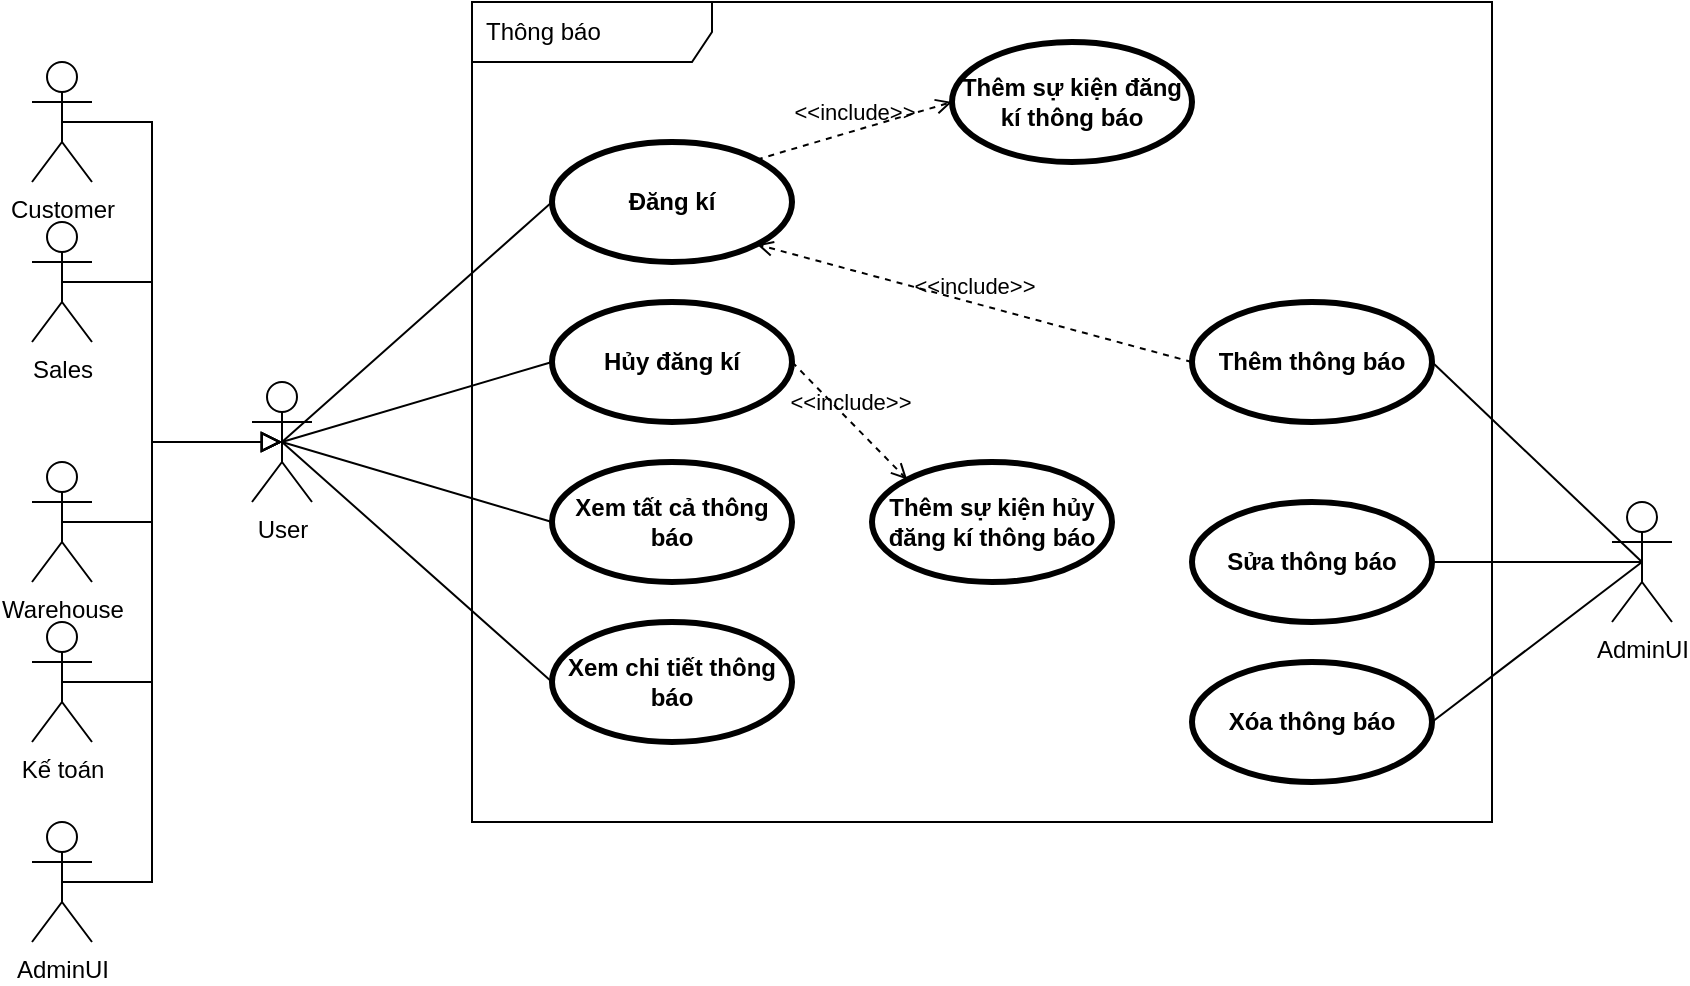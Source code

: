 <mxfile>
    <diagram name="Thông báo" id="q2ojeEefvu5QFZ5_ynw1">
        <mxGraphModel dx="1072" dy="568" grid="1" gridSize="10" guides="1" tooltips="1" connect="1" arrows="1" fold="1" page="1" pageScale="1" pageWidth="850" pageHeight="1100" math="0" shadow="0">
            <root>
                <mxCell id="NrZ1oj7G3e0KjdcEpvDp-0"/>
                <mxCell id="NrZ1oj7G3e0KjdcEpvDp-1" parent="NrZ1oj7G3e0KjdcEpvDp-0"/>
                <mxCell id="NrZ1oj7G3e0KjdcEpvDp-3" value="User" style="shape=umlActor;verticalLabelPosition=bottom;verticalAlign=top;html=1;" parent="NrZ1oj7G3e0KjdcEpvDp-1" vertex="1">
                    <mxGeometry x="130" y="260" width="30" height="60" as="geometry"/>
                </mxCell>
                <mxCell id="NrZ1oj7G3e0KjdcEpvDp-4" value="&lt;div style=&quot;text-align: center;&quot;&gt;Thông báo&lt;br&gt;&lt;/div&gt;" style="shape=umlFrame;whiteSpace=wrap;html=1;width=120;height=30;boundedLbl=1;verticalAlign=middle;align=left;spacingLeft=5;" parent="NrZ1oj7G3e0KjdcEpvDp-1" vertex="1">
                    <mxGeometry x="240" y="70" width="510" height="410" as="geometry"/>
                </mxCell>
                <mxCell id="NrZ1oj7G3e0KjdcEpvDp-5" value="Xem tất cả thông báo" style="shape=ellipse;html=1;strokeWidth=3;fontStyle=1;whiteSpace=wrap;align=center;perimeter=ellipsePerimeter;" parent="NrZ1oj7G3e0KjdcEpvDp-1" vertex="1">
                    <mxGeometry x="280" y="300" width="120" height="60" as="geometry"/>
                </mxCell>
                <mxCell id="NrZ1oj7G3e0KjdcEpvDp-7" value="AdminUI" style="shape=umlActor;verticalLabelPosition=bottom;verticalAlign=top;html=1;" parent="NrZ1oj7G3e0KjdcEpvDp-1" vertex="1">
                    <mxGeometry x="810" y="320" width="30" height="60" as="geometry"/>
                </mxCell>
                <mxCell id="NrZ1oj7G3e0KjdcEpvDp-8" value="&amp;lt;&amp;lt;include&amp;gt;&amp;gt;" style="html=1;verticalAlign=bottom;labelBackgroundColor=none;endArrow=open;endFill=0;dashed=1;exitX=0;exitY=0.5;exitDx=0;exitDy=0;entryX=1;entryY=1;entryDx=0;entryDy=0;" parent="NrZ1oj7G3e0KjdcEpvDp-1" source="dDOw4kvGvmTaKa_7aKbK-2" target="y2eHofauBDaexSPXv_E--2" edge="1">
                    <mxGeometry width="160" relative="1" as="geometry">
                        <mxPoint x="280" y="360" as="sourcePoint"/>
                        <mxPoint x="440" y="360" as="targetPoint"/>
                    </mxGeometry>
                </mxCell>
                <mxCell id="dDOw4kvGvmTaKa_7aKbK-2" value="Thêm thông báo" style="shape=ellipse;html=1;strokeWidth=3;fontStyle=1;whiteSpace=wrap;align=center;perimeter=ellipsePerimeter;" parent="NrZ1oj7G3e0KjdcEpvDp-1" vertex="1">
                    <mxGeometry x="600" y="220" width="120" height="60" as="geometry"/>
                </mxCell>
                <mxCell id="dDOw4kvGvmTaKa_7aKbK-3" value="Sửa thông báo" style="shape=ellipse;html=1;strokeWidth=3;fontStyle=1;whiteSpace=wrap;align=center;perimeter=ellipsePerimeter;" parent="NrZ1oj7G3e0KjdcEpvDp-1" vertex="1">
                    <mxGeometry x="600" y="320" width="120" height="60" as="geometry"/>
                </mxCell>
                <mxCell id="dDOw4kvGvmTaKa_7aKbK-4" value="Xóa thông báo" style="shape=ellipse;html=1;strokeWidth=3;fontStyle=1;whiteSpace=wrap;align=center;perimeter=ellipsePerimeter;" parent="NrZ1oj7G3e0KjdcEpvDp-1" vertex="1">
                    <mxGeometry x="600" y="400" width="120" height="60" as="geometry"/>
                </mxCell>
                <mxCell id="dDOw4kvGvmTaKa_7aKbK-10" value="Xem chi tiết thông báo" style="shape=ellipse;html=1;strokeWidth=3;fontStyle=1;whiteSpace=wrap;align=center;perimeter=ellipsePerimeter;" parent="NrZ1oj7G3e0KjdcEpvDp-1" vertex="1">
                    <mxGeometry x="280" y="380" width="120" height="60" as="geometry"/>
                </mxCell>
                <mxCell id="y2eHofauBDaexSPXv_E--0" value="Hủy đăng kí" style="shape=ellipse;html=1;strokeWidth=3;fontStyle=1;whiteSpace=wrap;align=center;perimeter=ellipsePerimeter;" parent="NrZ1oj7G3e0KjdcEpvDp-1" vertex="1">
                    <mxGeometry x="280" y="220" width="120" height="60" as="geometry"/>
                </mxCell>
                <mxCell id="y2eHofauBDaexSPXv_E--2" value="Đăng kí" style="shape=ellipse;html=1;strokeWidth=3;fontStyle=1;whiteSpace=wrap;align=center;perimeter=ellipsePerimeter;" parent="NrZ1oj7G3e0KjdcEpvDp-1" vertex="1">
                    <mxGeometry x="280" y="140" width="120" height="60" as="geometry"/>
                </mxCell>
                <mxCell id="y2eHofauBDaexSPXv_E--4" value="" style="endArrow=none;html=1;exitX=0.5;exitY=0.5;exitDx=0;exitDy=0;exitPerimeter=0;entryX=1;entryY=0.5;entryDx=0;entryDy=0;" parent="NrZ1oj7G3e0KjdcEpvDp-1" source="NrZ1oj7G3e0KjdcEpvDp-7" target="dDOw4kvGvmTaKa_7aKbK-2" edge="1">
                    <mxGeometry width="50" height="50" relative="1" as="geometry">
                        <mxPoint x="920" y="190" as="sourcePoint"/>
                        <mxPoint x="970" y="140" as="targetPoint"/>
                    </mxGeometry>
                </mxCell>
                <mxCell id="y2eHofauBDaexSPXv_E--5" value="" style="endArrow=none;html=1;exitX=0.5;exitY=0.5;exitDx=0;exitDy=0;exitPerimeter=0;entryX=1;entryY=0.5;entryDx=0;entryDy=0;" parent="NrZ1oj7G3e0KjdcEpvDp-1" source="NrZ1oj7G3e0KjdcEpvDp-7" target="dDOw4kvGvmTaKa_7aKbK-3" edge="1">
                    <mxGeometry width="50" height="50" relative="1" as="geometry">
                        <mxPoint x="785" y="340" as="sourcePoint"/>
                        <mxPoint x="650" y="260" as="targetPoint"/>
                    </mxGeometry>
                </mxCell>
                <mxCell id="y2eHofauBDaexSPXv_E--6" value="" style="endArrow=none;html=1;exitX=0.5;exitY=0.5;exitDx=0;exitDy=0;exitPerimeter=0;entryX=1;entryY=0.5;entryDx=0;entryDy=0;" parent="NrZ1oj7G3e0KjdcEpvDp-1" source="NrZ1oj7G3e0KjdcEpvDp-7" target="dDOw4kvGvmTaKa_7aKbK-4" edge="1">
                    <mxGeometry width="50" height="50" relative="1" as="geometry">
                        <mxPoint x="795" y="350" as="sourcePoint"/>
                        <mxPoint x="660" y="270" as="targetPoint"/>
                    </mxGeometry>
                </mxCell>
                <mxCell id="y2eHofauBDaexSPXv_E--7" value="" style="endArrow=none;html=1;exitX=0;exitY=0.5;exitDx=0;exitDy=0;entryX=0.5;entryY=0.5;entryDx=0;entryDy=0;entryPerimeter=0;" parent="NrZ1oj7G3e0KjdcEpvDp-1" source="NrZ1oj7G3e0KjdcEpvDp-5" target="NrZ1oj7G3e0KjdcEpvDp-3" edge="1">
                    <mxGeometry width="50" height="50" relative="1" as="geometry">
                        <mxPoint x="785" y="340" as="sourcePoint"/>
                        <mxPoint x="650" y="430" as="targetPoint"/>
                    </mxGeometry>
                </mxCell>
                <mxCell id="y2eHofauBDaexSPXv_E--8" value="" style="endArrow=none;html=1;exitX=0;exitY=0.5;exitDx=0;exitDy=0;entryX=0.5;entryY=0.5;entryDx=0;entryDy=0;entryPerimeter=0;" parent="NrZ1oj7G3e0KjdcEpvDp-1" source="dDOw4kvGvmTaKa_7aKbK-10" target="NrZ1oj7G3e0KjdcEpvDp-3" edge="1">
                    <mxGeometry width="50" height="50" relative="1" as="geometry">
                        <mxPoint x="795" y="350" as="sourcePoint"/>
                        <mxPoint x="660" y="440" as="targetPoint"/>
                    </mxGeometry>
                </mxCell>
                <mxCell id="y2eHofauBDaexSPXv_E--9" value="" style="endArrow=none;html=1;exitX=0;exitY=0.5;exitDx=0;exitDy=0;entryX=0.5;entryY=0.5;entryDx=0;entryDy=0;entryPerimeter=0;" parent="NrZ1oj7G3e0KjdcEpvDp-1" source="y2eHofauBDaexSPXv_E--0" target="NrZ1oj7G3e0KjdcEpvDp-3" edge="1">
                    <mxGeometry width="50" height="50" relative="1" as="geometry">
                        <mxPoint x="290" y="340" as="sourcePoint"/>
                        <mxPoint x="155" y="300" as="targetPoint"/>
                    </mxGeometry>
                </mxCell>
                <mxCell id="y2eHofauBDaexSPXv_E--10" value="" style="endArrow=none;html=1;exitX=0;exitY=0.5;exitDx=0;exitDy=0;entryX=0.5;entryY=0.5;entryDx=0;entryDy=0;entryPerimeter=0;" parent="NrZ1oj7G3e0KjdcEpvDp-1" source="y2eHofauBDaexSPXv_E--2" target="NrZ1oj7G3e0KjdcEpvDp-3" edge="1">
                    <mxGeometry width="50" height="50" relative="1" as="geometry">
                        <mxPoint x="300" y="350" as="sourcePoint"/>
                        <mxPoint x="165" y="310" as="targetPoint"/>
                    </mxGeometry>
                </mxCell>
                <mxCell id="y2eHofauBDaexSPXv_E--11" value="Thêm sự kiện đăng kí thông báo" style="shape=ellipse;html=1;strokeWidth=3;fontStyle=1;whiteSpace=wrap;align=center;perimeter=ellipsePerimeter;" parent="NrZ1oj7G3e0KjdcEpvDp-1" vertex="1">
                    <mxGeometry x="480" y="90" width="120" height="60" as="geometry"/>
                </mxCell>
                <mxCell id="y2eHofauBDaexSPXv_E--12" value="Thêm sự kiện hủy đăng kí thông báo" style="shape=ellipse;html=1;strokeWidth=3;fontStyle=1;whiteSpace=wrap;align=center;perimeter=ellipsePerimeter;" parent="NrZ1oj7G3e0KjdcEpvDp-1" vertex="1">
                    <mxGeometry x="440" y="300" width="120" height="60" as="geometry"/>
                </mxCell>
                <mxCell id="y2eHofauBDaexSPXv_E--13" value="&amp;lt;&amp;lt;include&amp;gt;&amp;gt;" style="html=1;verticalAlign=bottom;labelBackgroundColor=none;endArrow=open;endFill=0;dashed=1;exitX=1;exitY=0;exitDx=0;exitDy=0;entryX=0;entryY=0.5;entryDx=0;entryDy=0;" parent="NrZ1oj7G3e0KjdcEpvDp-1" source="y2eHofauBDaexSPXv_E--2" target="y2eHofauBDaexSPXv_E--11" edge="1">
                    <mxGeometry width="160" relative="1" as="geometry">
                        <mxPoint x="750" y="230" as="sourcePoint"/>
                        <mxPoint x="750" y="150" as="targetPoint"/>
                    </mxGeometry>
                </mxCell>
                <mxCell id="y2eHofauBDaexSPXv_E--14" value="&amp;lt;&amp;lt;include&amp;gt;&amp;gt;" style="html=1;verticalAlign=bottom;labelBackgroundColor=none;endArrow=open;endFill=0;dashed=1;exitX=1;exitY=0.5;exitDx=0;exitDy=0;entryX=0;entryY=0;entryDx=0;entryDy=0;" parent="NrZ1oj7G3e0KjdcEpvDp-1" source="y2eHofauBDaexSPXv_E--0" target="y2eHofauBDaexSPXv_E--12" edge="1">
                    <mxGeometry width="160" relative="1" as="geometry">
                        <mxPoint x="392.844" y="158.998" as="sourcePoint"/>
                        <mxPoint x="500" y="100" as="targetPoint"/>
                    </mxGeometry>
                </mxCell>
                <mxCell id="hR4VvPQCC1cuZi1PnALq-0" value="" style="endArrow=block;html=1;rounded=0;align=center;verticalAlign=bottom;endFill=0;labelBackgroundColor=none;endSize=8;entryX=0.5;entryY=0.5;entryDx=0;entryDy=0;entryPerimeter=0;exitX=0.5;exitY=0.5;exitDx=0;exitDy=0;exitPerimeter=0;" parent="NrZ1oj7G3e0KjdcEpvDp-1" source="hR4VvPQCC1cuZi1PnALq-7" target="NrZ1oj7G3e0KjdcEpvDp-3" edge="1">
                    <mxGeometry relative="1" as="geometry">
                        <mxPoint x="30" y="290" as="sourcePoint"/>
                        <mxPoint x="135" y="350" as="targetPoint"/>
                        <Array as="points">
                            <mxPoint x="40" y="130"/>
                            <mxPoint x="80" y="130"/>
                            <mxPoint x="80" y="290"/>
                        </Array>
                    </mxGeometry>
                </mxCell>
                <mxCell id="hR4VvPQCC1cuZi1PnALq-1" value="" style="resizable=0;html=1;align=center;verticalAlign=top;labelBackgroundColor=none;" parent="hR4VvPQCC1cuZi1PnALq-0" connectable="0" vertex="1">
                    <mxGeometry relative="1" as="geometry"/>
                </mxCell>
                <mxCell id="hR4VvPQCC1cuZi1PnALq-2" value="Sales" style="shape=umlActor;verticalLabelPosition=bottom;verticalAlign=top;html=1;" parent="NrZ1oj7G3e0KjdcEpvDp-1" vertex="1">
                    <mxGeometry x="20" y="180" width="30" height="60" as="geometry"/>
                </mxCell>
                <mxCell id="hR4VvPQCC1cuZi1PnALq-5" value="Warehouse" style="shape=umlActor;verticalLabelPosition=bottom;verticalAlign=top;html=1;" parent="NrZ1oj7G3e0KjdcEpvDp-1" vertex="1">
                    <mxGeometry x="20" y="300" width="30" height="60" as="geometry"/>
                </mxCell>
                <mxCell id="hR4VvPQCC1cuZi1PnALq-6" value="Kế toán" style="shape=umlActor;verticalLabelPosition=bottom;verticalAlign=top;html=1;" parent="NrZ1oj7G3e0KjdcEpvDp-1" vertex="1">
                    <mxGeometry x="20" y="380" width="30" height="60" as="geometry"/>
                </mxCell>
                <mxCell id="hR4VvPQCC1cuZi1PnALq-7" value="Customer" style="shape=umlActor;verticalLabelPosition=bottom;verticalAlign=top;html=1;" parent="NrZ1oj7G3e0KjdcEpvDp-1" vertex="1">
                    <mxGeometry x="20" y="100" width="30" height="60" as="geometry"/>
                </mxCell>
                <mxCell id="hR4VvPQCC1cuZi1PnALq-10" value="" style="endArrow=block;html=1;rounded=0;align=center;verticalAlign=bottom;endFill=0;labelBackgroundColor=none;endSize=8;exitX=0.5;exitY=0.5;exitDx=0;exitDy=0;exitPerimeter=0;entryX=0.5;entryY=0.5;entryDx=0;entryDy=0;entryPerimeter=0;" parent="NrZ1oj7G3e0KjdcEpvDp-1" source="hR4VvPQCC1cuZi1PnALq-2" target="NrZ1oj7G3e0KjdcEpvDp-3" edge="1">
                    <mxGeometry relative="1" as="geometry">
                        <mxPoint x="40" y="300" as="sourcePoint"/>
                        <mxPoint x="60" y="280" as="targetPoint"/>
                        <Array as="points">
                            <mxPoint x="80" y="210"/>
                            <mxPoint x="80" y="250"/>
                            <mxPoint x="80" y="290"/>
                        </Array>
                    </mxGeometry>
                </mxCell>
                <mxCell id="hR4VvPQCC1cuZi1PnALq-11" value="" style="resizable=0;html=1;align=center;verticalAlign=top;labelBackgroundColor=none;" parent="hR4VvPQCC1cuZi1PnALq-10" connectable="0" vertex="1">
                    <mxGeometry relative="1" as="geometry"/>
                </mxCell>
                <mxCell id="hR4VvPQCC1cuZi1PnALq-12" value="" style="endArrow=block;html=1;rounded=0;align=center;verticalAlign=bottom;endFill=0;labelBackgroundColor=none;endSize=8;exitX=0.5;exitY=0.5;exitDx=0;exitDy=0;exitPerimeter=0;entryX=0.5;entryY=0.5;entryDx=0;entryDy=0;entryPerimeter=0;" parent="NrZ1oj7G3e0KjdcEpvDp-1" source="hR4VvPQCC1cuZi1PnALq-5" target="NrZ1oj7G3e0KjdcEpvDp-3" edge="1">
                    <mxGeometry relative="1" as="geometry">
                        <mxPoint x="50" y="310" as="sourcePoint"/>
                        <mxPoint x="30" y="310" as="targetPoint"/>
                        <Array as="points">
                            <mxPoint x="40" y="330"/>
                            <mxPoint x="80" y="330"/>
                            <mxPoint x="80" y="320"/>
                            <mxPoint x="80" y="290"/>
                        </Array>
                    </mxGeometry>
                </mxCell>
                <mxCell id="hR4VvPQCC1cuZi1PnALq-13" value="" style="resizable=0;html=1;align=center;verticalAlign=top;labelBackgroundColor=none;" parent="hR4VvPQCC1cuZi1PnALq-12" connectable="0" vertex="1">
                    <mxGeometry relative="1" as="geometry"/>
                </mxCell>
                <mxCell id="hR4VvPQCC1cuZi1PnALq-14" value="" style="endArrow=block;html=1;rounded=0;align=center;verticalAlign=bottom;endFill=0;labelBackgroundColor=none;endSize=8;exitX=0.5;exitY=0.5;exitDx=0;exitDy=0;exitPerimeter=0;entryX=0.5;entryY=0.5;entryDx=0;entryDy=0;entryPerimeter=0;" parent="NrZ1oj7G3e0KjdcEpvDp-1" source="hR4VvPQCC1cuZi1PnALq-6" target="NrZ1oj7G3e0KjdcEpvDp-3" edge="1">
                    <mxGeometry relative="1" as="geometry">
                        <mxPoint x="60" y="320" as="sourcePoint"/>
                        <mxPoint x="60" y="410" as="targetPoint"/>
                        <Array as="points">
                            <mxPoint x="40" y="410"/>
                            <mxPoint x="80" y="410"/>
                            <mxPoint x="80" y="350"/>
                            <mxPoint x="80" y="290"/>
                        </Array>
                    </mxGeometry>
                </mxCell>
                <mxCell id="hR4VvPQCC1cuZi1PnALq-15" value="" style="resizable=0;html=1;align=center;verticalAlign=top;labelBackgroundColor=none;" parent="hR4VvPQCC1cuZi1PnALq-14" connectable="0" vertex="1">
                    <mxGeometry relative="1" as="geometry"/>
                </mxCell>
                <mxCell id="uiorNkvwL3AjqxS8O0xF-0" value="AdminUI" style="shape=umlActor;verticalLabelPosition=bottom;verticalAlign=top;html=1;" parent="NrZ1oj7G3e0KjdcEpvDp-1" vertex="1">
                    <mxGeometry x="20" y="480" width="30" height="60" as="geometry"/>
                </mxCell>
                <mxCell id="uiorNkvwL3AjqxS8O0xF-1" value="" style="endArrow=block;html=1;rounded=0;align=center;verticalAlign=bottom;endFill=0;labelBackgroundColor=none;endSize=8;exitX=0.5;exitY=0.5;exitDx=0;exitDy=0;exitPerimeter=0;entryX=0.5;entryY=0.5;entryDx=0;entryDy=0;entryPerimeter=0;" parent="NrZ1oj7G3e0KjdcEpvDp-1" source="uiorNkvwL3AjqxS8O0xF-0" target="NrZ1oj7G3e0KjdcEpvDp-3" edge="1">
                    <mxGeometry relative="1" as="geometry">
                        <mxPoint x="45" y="420" as="sourcePoint"/>
                        <mxPoint x="155" y="300" as="targetPoint"/>
                        <Array as="points">
                            <mxPoint x="70" y="510"/>
                            <mxPoint x="80" y="510"/>
                            <mxPoint x="80" y="450"/>
                            <mxPoint x="80" y="360"/>
                            <mxPoint x="80" y="290"/>
                        </Array>
                    </mxGeometry>
                </mxCell>
                <mxCell id="uiorNkvwL3AjqxS8O0xF-2" value="" style="resizable=0;html=1;align=center;verticalAlign=top;labelBackgroundColor=none;" parent="uiorNkvwL3AjqxS8O0xF-1" connectable="0" vertex="1">
                    <mxGeometry relative="1" as="geometry"/>
                </mxCell>
            </root>
        </mxGraphModel>
    </diagram>
    <diagram name="Hỗ trợ" id="RkLaCiTadEJDDV7lxxET">
        <mxGraphModel dx="1072" dy="568" grid="1" gridSize="10" guides="1" tooltips="1" connect="1" arrows="1" fold="1" page="1" pageScale="1" pageWidth="850" pageHeight="1100" math="0" shadow="0">
            <root>
                <mxCell id="LczDF6geiaW9A1UjwHCX-0"/>
                <mxCell id="LczDF6geiaW9A1UjwHCX-1" parent="LczDF6geiaW9A1UjwHCX-0"/>
                <mxCell id="OCcEMlMqDjxGOvF4SQzL-0" value="Khách hàng" style="shape=umlActor;verticalLabelPosition=bottom;verticalAlign=top;html=1;" parent="LczDF6geiaW9A1UjwHCX-1" vertex="1">
                    <mxGeometry x="130" y="260" width="30" height="60" as="geometry"/>
                </mxCell>
                <mxCell id="OCcEMlMqDjxGOvF4SQzL-1" value="&lt;div style=&quot;text-align: center;&quot;&gt;&lt;span style=&quot;background-color: initial;&quot;&gt;Hỗ trợ&lt;/span&gt;&lt;/div&gt;" style="shape=umlFrame;whiteSpace=wrap;html=1;width=120;height=30;boundedLbl=1;verticalAlign=middle;align=left;spacingLeft=5;" parent="LczDF6geiaW9A1UjwHCX-1" vertex="1">
                    <mxGeometry x="240" y="160" width="470" height="280" as="geometry"/>
                </mxCell>
                <mxCell id="OCcEMlMqDjxGOvF4SQzL-2" value="Gửi mail thông báo cho khách hàng" style="shape=ellipse;html=1;strokeWidth=3;fontStyle=1;whiteSpace=wrap;align=center;perimeter=ellipsePerimeter;" parent="LczDF6geiaW9A1UjwHCX-1" vertex="1">
                    <mxGeometry x="280" y="360" width="120" height="60" as="geometry"/>
                </mxCell>
                <mxCell id="OCcEMlMqDjxGOvF4SQzL-3" value="Nhân viên bán hàng" style="shape=umlActor;verticalLabelPosition=bottom;verticalAlign=top;html=1;" parent="LczDF6geiaW9A1UjwHCX-1" vertex="1">
                    <mxGeometry x="770" y="260" width="30" height="60" as="geometry"/>
                </mxCell>
                <mxCell id="OCcEMlMqDjxGOvF4SQzL-4" value="&amp;lt;&amp;lt;include&amp;gt;&amp;gt;" style="html=1;verticalAlign=bottom;labelBackgroundColor=none;endArrow=open;endFill=0;dashed=1;exitX=0;exitY=0.5;exitDx=0;exitDy=0;entryX=1;entryY=0.5;entryDx=0;entryDy=0;" parent="LczDF6geiaW9A1UjwHCX-1" source="OCcEMlMqDjxGOvF4SQzL-7" target="OCcEMlMqDjxGOvF4SQzL-2" edge="1">
                    <mxGeometry width="160" relative="1" as="geometry">
                        <mxPoint x="600" y="250" as="sourcePoint"/>
                        <mxPoint x="440" y="360" as="targetPoint"/>
                    </mxGeometry>
                </mxCell>
                <mxCell id="OCcEMlMqDjxGOvF4SQzL-7" value="Trả lời hỗ trợ" style="shape=ellipse;html=1;strokeWidth=3;fontStyle=1;whiteSpace=wrap;align=center;perimeter=ellipsePerimeter;" parent="LczDF6geiaW9A1UjwHCX-1" vertex="1">
                    <mxGeometry x="520" y="360" width="120" height="60" as="geometry"/>
                </mxCell>
                <mxCell id="OCcEMlMqDjxGOvF4SQzL-10" value="Gửi tin nhắn yêu cầu hỗ trợ" style="shape=ellipse;html=1;strokeWidth=3;fontStyle=1;whiteSpace=wrap;align=center;perimeter=ellipsePerimeter;" parent="LczDF6geiaW9A1UjwHCX-1" vertex="1">
                    <mxGeometry x="280" y="220" width="120" height="60" as="geometry"/>
                </mxCell>
                <mxCell id="OCcEMlMqDjxGOvF4SQzL-11" value="" style="endArrow=none;html=1;exitX=0.5;exitY=0.5;exitDx=0;exitDy=0;exitPerimeter=0;entryX=1;entryY=0.5;entryDx=0;entryDy=0;" parent="LczDF6geiaW9A1UjwHCX-1" source="OCcEMlMqDjxGOvF4SQzL-3" target="OCcEMlMqDjxGOvF4SQzL-18" edge="1">
                    <mxGeometry width="50" height="50" relative="1" as="geometry">
                        <mxPoint x="920" y="190" as="sourcePoint"/>
                        <mxPoint x="770" y="230" as="targetPoint"/>
                    </mxGeometry>
                </mxCell>
                <mxCell id="OCcEMlMqDjxGOvF4SQzL-13" value="" style="endArrow=none;html=1;exitX=0.5;exitY=0.5;exitDx=0;exitDy=0;exitPerimeter=0;entryX=1;entryY=0.5;entryDx=0;entryDy=0;" parent="LczDF6geiaW9A1UjwHCX-1" source="OCcEMlMqDjxGOvF4SQzL-3" target="OCcEMlMqDjxGOvF4SQzL-7" edge="1">
                    <mxGeometry width="50" height="50" relative="1" as="geometry">
                        <mxPoint x="795" y="350" as="sourcePoint"/>
                        <mxPoint x="670" y="450" as="targetPoint"/>
                    </mxGeometry>
                </mxCell>
                <mxCell id="OCcEMlMqDjxGOvF4SQzL-14" value="" style="endArrow=none;html=1;exitX=0;exitY=0.5;exitDx=0;exitDy=0;entryX=0.5;entryY=0.5;entryDx=0;entryDy=0;entryPerimeter=0;" parent="LczDF6geiaW9A1UjwHCX-1" source="OCcEMlMqDjxGOvF4SQzL-2" target="OCcEMlMqDjxGOvF4SQzL-0" edge="1">
                    <mxGeometry width="50" height="50" relative="1" as="geometry">
                        <mxPoint x="785" y="340" as="sourcePoint"/>
                        <mxPoint x="650" y="430" as="targetPoint"/>
                    </mxGeometry>
                </mxCell>
                <mxCell id="OCcEMlMqDjxGOvF4SQzL-17" value="" style="endArrow=none;html=1;exitX=0;exitY=0.5;exitDx=0;exitDy=0;entryX=0.5;entryY=0.5;entryDx=0;entryDy=0;entryPerimeter=0;" parent="LczDF6geiaW9A1UjwHCX-1" source="OCcEMlMqDjxGOvF4SQzL-10" target="OCcEMlMqDjxGOvF4SQzL-0" edge="1">
                    <mxGeometry width="50" height="50" relative="1" as="geometry">
                        <mxPoint x="300" y="350" as="sourcePoint"/>
                        <mxPoint x="165" y="310" as="targetPoint"/>
                    </mxGeometry>
                </mxCell>
                <mxCell id="OCcEMlMqDjxGOvF4SQzL-18" value="Gửi mail thông báo cho nhân viên bán hàng" style="shape=ellipse;html=1;strokeWidth=3;fontStyle=1;whiteSpace=wrap;align=center;perimeter=ellipsePerimeter;" parent="LczDF6geiaW9A1UjwHCX-1" vertex="1">
                    <mxGeometry x="520" y="190" width="120" height="90" as="geometry"/>
                </mxCell>
                <mxCell id="OCcEMlMqDjxGOvF4SQzL-20" value="&amp;lt;&amp;lt;include&amp;gt;&amp;gt;" style="html=1;verticalAlign=bottom;labelBackgroundColor=none;endArrow=open;endFill=0;dashed=1;exitX=1;exitY=0.5;exitDx=0;exitDy=0;entryX=0;entryY=0.5;entryDx=0;entryDy=0;" parent="LczDF6geiaW9A1UjwHCX-1" source="OCcEMlMqDjxGOvF4SQzL-10" target="OCcEMlMqDjxGOvF4SQzL-18" edge="1">
                    <mxGeometry width="160" relative="1" as="geometry">
                        <mxPoint x="750" y="230" as="sourcePoint"/>
                        <mxPoint x="750" y="150" as="targetPoint"/>
                    </mxGeometry>
                </mxCell>
                <mxCell id="4kAmfDVs0Z9_WZ97KeQV-0" value="Hiển thị tin nhắn trên giao diện" style="shape=ellipse;html=1;strokeWidth=3;fontStyle=1;whiteSpace=wrap;align=center;perimeter=ellipsePerimeter;" parent="LczDF6geiaW9A1UjwHCX-1" vertex="1">
                    <mxGeometry x="400" y="290" width="120" height="60" as="geometry"/>
                </mxCell>
                <mxCell id="4kAmfDVs0Z9_WZ97KeQV-1" value="&amp;lt;&amp;lt;include&amp;gt;&amp;gt;" style="html=1;verticalAlign=bottom;labelBackgroundColor=none;endArrow=open;endFill=0;dashed=1;exitX=0;exitY=0.5;exitDx=0;exitDy=0;entryX=0.5;entryY=1;entryDx=0;entryDy=0;" parent="LczDF6geiaW9A1UjwHCX-1" source="OCcEMlMqDjxGOvF4SQzL-7" target="4kAmfDVs0Z9_WZ97KeQV-0" edge="1">
                    <mxGeometry width="160" relative="1" as="geometry">
                        <mxPoint x="550" y="470" as="sourcePoint"/>
                        <mxPoint x="400" y="470" as="targetPoint"/>
                    </mxGeometry>
                </mxCell>
                <mxCell id="4kAmfDVs0Z9_WZ97KeQV-2" value="&amp;lt;&amp;lt;include&amp;gt;&amp;gt;" style="html=1;verticalAlign=bottom;labelBackgroundColor=none;endArrow=open;endFill=0;dashed=1;exitX=1;exitY=0.5;exitDx=0;exitDy=0;entryX=0.5;entryY=0;entryDx=0;entryDy=0;" parent="LczDF6geiaW9A1UjwHCX-1" source="OCcEMlMqDjxGOvF4SQzL-10" target="4kAmfDVs0Z9_WZ97KeQV-0" edge="1">
                    <mxGeometry width="160" relative="1" as="geometry">
                        <mxPoint x="410" y="220" as="sourcePoint"/>
                        <mxPoint x="490" y="220" as="targetPoint"/>
                    </mxGeometry>
                </mxCell>
            </root>
        </mxGraphModel>
    </diagram>
    <diagram name="Người dùng" id="DpMqyXGiWwSB6lsCmlal">
        <mxGraphModel dx="2799" dy="1033" grid="1" gridSize="10" guides="1" tooltips="1" connect="1" arrows="1" fold="1" page="1" pageScale="1" pageWidth="850" pageHeight="1100" math="0" shadow="0">
            <root>
                <mxCell id="gMfvqKzuaeQ3tIRpmTDN-0"/>
                <mxCell id="gMfvqKzuaeQ3tIRpmTDN-1" parent="gMfvqKzuaeQ3tIRpmTDN-0"/>
                <mxCell id="7KzQ_QK6yG7s6pm6mTvo-1" value="&lt;div style=&quot;text-align: center;&quot;&gt;Người dùng&lt;/div&gt;" style="shape=umlFrame;whiteSpace=wrap;html=1;width=120;height=30;boundedLbl=1;verticalAlign=middle;align=left;spacingLeft=5;" parent="gMfvqKzuaeQ3tIRpmTDN-1" vertex="1">
                    <mxGeometry x="-560" y="40" width="720" height="980" as="geometry"/>
                </mxCell>
                <mxCell id="7KzQ_QK6yG7s6pm6mTvo-3" value="AdminUI" style="shape=umlActor;verticalLabelPosition=bottom;verticalAlign=top;html=1;" parent="gMfvqKzuaeQ3tIRpmTDN-1" vertex="1">
                    <mxGeometry x="240" y="840" width="30" height="60" as="geometry"/>
                </mxCell>
                <mxCell id="7KzQ_QK6yG7s6pm6mTvo-5" value="Xem thông tin" style="shape=ellipse;html=1;strokeWidth=3;fontStyle=1;whiteSpace=wrap;align=center;perimeter=ellipsePerimeter;" parent="gMfvqKzuaeQ3tIRpmTDN-1" vertex="1">
                    <mxGeometry x="-500" y="750" width="120" height="60" as="geometry"/>
                </mxCell>
                <mxCell id="7KzQ_QK6yG7s6pm6mTvo-6" value="Sửa thông tin" style="shape=ellipse;html=1;strokeWidth=3;fontStyle=1;whiteSpace=wrap;align=center;perimeter=ellipsePerimeter;" parent="gMfvqKzuaeQ3tIRpmTDN-1" vertex="1">
                    <mxGeometry x="-500" y="830" width="120" height="60" as="geometry"/>
                </mxCell>
                <mxCell id="7KzQ_QK6yG7s6pm6mTvo-7" value="Xóa thông tin" style="shape=ellipse;html=1;strokeWidth=3;fontStyle=1;whiteSpace=wrap;align=center;perimeter=ellipsePerimeter;" parent="gMfvqKzuaeQ3tIRpmTDN-1" vertex="1">
                    <mxGeometry x="-500" y="910" width="120" height="60" as="geometry"/>
                </mxCell>
                <mxCell id="7KzQ_QK6yG7s6pm6mTvo-8" value="Đăng xuất" style="shape=ellipse;html=1;strokeWidth=3;fontStyle=1;whiteSpace=wrap;align=center;perimeter=ellipsePerimeter;" parent="gMfvqKzuaeQ3tIRpmTDN-1" vertex="1">
                    <mxGeometry x="-500" y="670" width="120" height="60" as="geometry"/>
                </mxCell>
                <mxCell id="7KzQ_QK6yG7s6pm6mTvo-9" value="Đăng kí" style="shape=ellipse;html=1;strokeWidth=3;fontStyle=1;whiteSpace=wrap;align=center;perimeter=ellipsePerimeter;" parent="gMfvqKzuaeQ3tIRpmTDN-1" vertex="1">
                    <mxGeometry x="-500" y="330" width="120" height="60" as="geometry"/>
                </mxCell>
                <mxCell id="7KzQ_QK6yG7s6pm6mTvo-10" value="Đăng nhập" style="shape=ellipse;html=1;strokeWidth=3;fontStyle=1;whiteSpace=wrap;align=center;perimeter=ellipsePerimeter;" parent="gMfvqKzuaeQ3tIRpmTDN-1" vertex="1">
                    <mxGeometry x="-500" y="250" width="120" height="60" as="geometry"/>
                </mxCell>
                <mxCell id="7KzQ_QK6yG7s6pm6mTvo-11" value="" style="endArrow=none;html=1;exitX=0.5;exitY=0.5;exitDx=0;exitDy=0;exitPerimeter=0;entryX=1;entryY=0.5;entryDx=0;entryDy=0;" parent="gMfvqKzuaeQ3tIRpmTDN-1" source="7KzQ_QK6yG7s6pm6mTvo-3" target="7KzQ_QK6yG7s6pm6mTvo-5" edge="1">
                    <mxGeometry width="50" height="50" relative="1" as="geometry">
                        <mxPoint x="-100" y="890" as="sourcePoint"/>
                        <mxPoint x="-50" y="840" as="targetPoint"/>
                    </mxGeometry>
                </mxCell>
                <mxCell id="7KzQ_QK6yG7s6pm6mTvo-12" value="" style="endArrow=none;html=1;exitX=0.5;exitY=0.5;exitDx=0;exitDy=0;exitPerimeter=0;entryX=1;entryY=0.5;entryDx=0;entryDy=0;" parent="gMfvqKzuaeQ3tIRpmTDN-1" source="7KzQ_QK6yG7s6pm6mTvo-3" target="7KzQ_QK6yG7s6pm6mTvo-6" edge="1">
                    <mxGeometry width="50" height="50" relative="1" as="geometry">
                        <mxPoint x="-235" y="1040" as="sourcePoint"/>
                        <mxPoint x="-370" y="960" as="targetPoint"/>
                    </mxGeometry>
                </mxCell>
                <mxCell id="7KzQ_QK6yG7s6pm6mTvo-13" value="" style="endArrow=none;html=1;exitX=0.5;exitY=0.5;exitDx=0;exitDy=0;exitPerimeter=0;entryX=1;entryY=0.5;entryDx=0;entryDy=0;" parent="gMfvqKzuaeQ3tIRpmTDN-1" source="7KzQ_QK6yG7s6pm6mTvo-3" target="7KzQ_QK6yG7s6pm6mTvo-7" edge="1">
                    <mxGeometry width="50" height="50" relative="1" as="geometry">
                        <mxPoint x="-225" y="1050" as="sourcePoint"/>
                        <mxPoint x="-360" y="970" as="targetPoint"/>
                    </mxGeometry>
                </mxCell>
                <mxCell id="7KzQ_QK6yG7s6pm6mTvo-14" value="" style="endArrow=none;html=1;exitX=0;exitY=0.5;exitDx=0;exitDy=0;entryX=0.5;entryY=0.5;entryDx=0;entryDy=0;entryPerimeter=0;" parent="gMfvqKzuaeQ3tIRpmTDN-1" source="tTuVxd-zQJAmJxnhKIZS-1" target="F6LJ_61YTLvcXi3awkZk-16" edge="1">
                    <mxGeometry width="50" height="50" relative="1" as="geometry">
                        <mxPoint x="-500" y="480" as="sourcePoint"/>
                        <mxPoint x="-635" y="400" as="targetPoint"/>
                    </mxGeometry>
                </mxCell>
                <mxCell id="7KzQ_QK6yG7s6pm6mTvo-15" value="" style="endArrow=none;html=1;exitX=0;exitY=0.5;exitDx=0;exitDy=0;entryX=0.5;entryY=0.5;entryDx=0;entryDy=0;entryPerimeter=0;" parent="gMfvqKzuaeQ3tIRpmTDN-1" source="7KzQ_QK6yG7s6pm6mTvo-8" target="F6LJ_61YTLvcXi3awkZk-16" edge="1">
                    <mxGeometry width="50" height="50" relative="1" as="geometry">
                        <mxPoint x="15" y="460" as="sourcePoint"/>
                        <mxPoint x="-635" y="400" as="targetPoint"/>
                    </mxGeometry>
                </mxCell>
                <mxCell id="7KzQ_QK6yG7s6pm6mTvo-16" value="" style="endArrow=none;html=1;exitX=0;exitY=0.5;exitDx=0;exitDy=0;entryX=0.5;entryY=0.5;entryDx=0;entryDy=0;entryPerimeter=0;" parent="gMfvqKzuaeQ3tIRpmTDN-1" source="7KzQ_QK6yG7s6pm6mTvo-9" target="F6LJ_61YTLvcXi3awkZk-16" edge="1">
                    <mxGeometry width="50" height="50" relative="1" as="geometry">
                        <mxPoint x="-490" y="450" as="sourcePoint"/>
                        <mxPoint x="-635" y="400" as="targetPoint"/>
                    </mxGeometry>
                </mxCell>
                <mxCell id="7KzQ_QK6yG7s6pm6mTvo-17" value="" style="endArrow=none;html=1;exitX=0;exitY=0.5;exitDx=0;exitDy=0;entryX=0.5;entryY=0.5;entryDx=0;entryDy=0;entryPerimeter=0;" parent="gMfvqKzuaeQ3tIRpmTDN-1" source="7KzQ_QK6yG7s6pm6mTvo-10" target="F6LJ_61YTLvcXi3awkZk-16" edge="1">
                    <mxGeometry width="50" height="50" relative="1" as="geometry">
                        <mxPoint x="-480" y="460" as="sourcePoint"/>
                        <mxPoint x="-635" y="400" as="targetPoint"/>
                    </mxGeometry>
                </mxCell>
                <mxCell id="7KzQ_QK6yG7s6pm6mTvo-18" value="Kiểm tra thông tin đăng nhập" style="shape=ellipse;html=1;strokeWidth=3;fontStyle=1;whiteSpace=wrap;align=center;perimeter=ellipsePerimeter;" parent="gMfvqKzuaeQ3tIRpmTDN-1" vertex="1">
                    <mxGeometry x="-300" y="150" width="120" height="60" as="geometry"/>
                </mxCell>
                <mxCell id="7KzQ_QK6yG7s6pm6mTvo-19" value="Kiểm tra điều kiện đăng kí (trùng username,email,...)" style="shape=ellipse;html=1;strokeWidth=3;fontStyle=1;whiteSpace=wrap;align=center;perimeter=ellipsePerimeter;" parent="gMfvqKzuaeQ3tIRpmTDN-1" vertex="1">
                    <mxGeometry x="-320" y="330" width="210" height="60" as="geometry"/>
                </mxCell>
                <mxCell id="7KzQ_QK6yG7s6pm6mTvo-20" value="&amp;lt;&amp;lt;include&amp;gt;&amp;gt;" style="html=1;verticalAlign=bottom;labelBackgroundColor=none;endArrow=open;endFill=0;dashed=1;exitX=1;exitY=0.5;exitDx=0;exitDy=0;entryX=0;entryY=0.5;entryDx=0;entryDy=0;" parent="gMfvqKzuaeQ3tIRpmTDN-1" source="7KzQ_QK6yG7s6pm6mTvo-10" target="7KzQ_QK6yG7s6pm6mTvo-18" edge="1">
                    <mxGeometry width="160" relative="1" as="geometry">
                        <mxPoint x="-30" y="340" as="sourcePoint"/>
                        <mxPoint x="-30" y="260" as="targetPoint"/>
                    </mxGeometry>
                </mxCell>
                <mxCell id="7KzQ_QK6yG7s6pm6mTvo-21" value="&amp;lt;&amp;lt;include&amp;gt;&amp;gt;" style="html=1;verticalAlign=bottom;labelBackgroundColor=none;endArrow=open;endFill=0;dashed=1;exitX=1;exitY=0.5;exitDx=0;exitDy=0;entryX=0;entryY=0.5;entryDx=0;entryDy=0;" parent="gMfvqKzuaeQ3tIRpmTDN-1" source="7KzQ_QK6yG7s6pm6mTvo-9" target="7KzQ_QK6yG7s6pm6mTvo-19" edge="1">
                    <mxGeometry width="160" relative="1" as="geometry">
                        <mxPoint x="-387.156" y="268.998" as="sourcePoint"/>
                        <mxPoint x="-280" y="210" as="targetPoint"/>
                    </mxGeometry>
                </mxCell>
                <mxCell id="W6lIQdYsEuLYUTXXjAHJ-0" value="Đổi mật khẩu" style="shape=ellipse;html=1;strokeWidth=3;fontStyle=1;whiteSpace=wrap;align=center;perimeter=ellipsePerimeter;" parent="gMfvqKzuaeQ3tIRpmTDN-1" vertex="1">
                    <mxGeometry x="-500" y="590" width="120" height="60" as="geometry"/>
                </mxCell>
                <mxCell id="W6lIQdYsEuLYUTXXjAHJ-1" value="Về trang home" style="shape=ellipse;html=1;strokeWidth=3;fontStyle=1;whiteSpace=wrap;align=center;perimeter=ellipsePerimeter;" parent="gMfvqKzuaeQ3tIRpmTDN-1" vertex="1">
                    <mxGeometry x="-300" y="670" width="120" height="60" as="geometry"/>
                </mxCell>
                <mxCell id="W6lIQdYsEuLYUTXXjAHJ-2" value="Thông báo kết quả" style="shape=ellipse;html=1;strokeWidth=3;fontStyle=1;whiteSpace=wrap;align=center;perimeter=ellipsePerimeter;" parent="gMfvqKzuaeQ3tIRpmTDN-1" vertex="1">
                    <mxGeometry x="-300" y="590" width="120" height="60" as="geometry"/>
                </mxCell>
                <mxCell id="W6lIQdYsEuLYUTXXjAHJ-3" value="Hiển thị trang xác thực OTP" style="shape=ellipse;html=1;strokeWidth=3;fontStyle=1;whiteSpace=wrap;align=center;perimeter=ellipsePerimeter;" parent="gMfvqKzuaeQ3tIRpmTDN-1" vertex="1">
                    <mxGeometry x="-60" y="390" width="120" height="60" as="geometry"/>
                </mxCell>
                <mxCell id="tvWSqyglwKq09FuCAFpQ-0" value="Gửi mail có OTP" style="shape=ellipse;html=1;strokeWidth=3;fontStyle=1;whiteSpace=wrap;align=center;perimeter=ellipsePerimeter;" parent="gMfvqKzuaeQ3tIRpmTDN-1" vertex="1">
                    <mxGeometry x="-60" y="310" width="120" height="60" as="geometry"/>
                </mxCell>
                <mxCell id="tvWSqyglwKq09FuCAFpQ-1" value="Nghiệp vụ riêng từng vai trò" style="shape=ellipse;html=1;strokeWidth=3;fontStyle=1;whiteSpace=wrap;align=center;perimeter=ellipsePerimeter;" parent="gMfvqKzuaeQ3tIRpmTDN-1" vertex="1">
                    <mxGeometry x="-100" y="150" width="120" height="60" as="geometry"/>
                </mxCell>
                <mxCell id="tvWSqyglwKq09FuCAFpQ-2" value="Thông báo thông tin đăng nhập sai" style="shape=ellipse;html=1;strokeWidth=3;fontStyle=1;whiteSpace=wrap;align=center;perimeter=ellipsePerimeter;" parent="gMfvqKzuaeQ3tIRpmTDN-1" vertex="1">
                    <mxGeometry x="-100" y="230" width="120" height="60" as="geometry"/>
                </mxCell>
                <mxCell id="tvWSqyglwKq09FuCAFpQ-3" value="&amp;lt;&amp;lt;include&amp;gt;&amp;gt;" style="html=1;verticalAlign=bottom;labelBackgroundColor=none;endArrow=open;endFill=0;dashed=1;exitX=1;exitY=0.5;exitDx=0;exitDy=0;entryX=0;entryY=0.5;entryDx=0;entryDy=0;" parent="gMfvqKzuaeQ3tIRpmTDN-1" source="7KzQ_QK6yG7s6pm6mTvo-18" target="tvWSqyglwKq09FuCAFpQ-1" edge="1">
                    <mxGeometry width="160" relative="1" as="geometry">
                        <mxPoint x="-370" y="290" as="sourcePoint"/>
                        <mxPoint x="-290.0" y="250" as="targetPoint"/>
                    </mxGeometry>
                </mxCell>
                <mxCell id="tvWSqyglwKq09FuCAFpQ-4" value="&amp;lt;&amp;lt;include&amp;gt;&amp;gt;" style="html=1;verticalAlign=bottom;labelBackgroundColor=none;endArrow=open;endFill=0;dashed=1;exitX=1;exitY=0.5;exitDx=0;exitDy=0;entryX=0;entryY=0.5;entryDx=0;entryDy=0;" parent="gMfvqKzuaeQ3tIRpmTDN-1" source="7KzQ_QK6yG7s6pm6mTvo-19" target="tvWSqyglwKq09FuCAFpQ-0" edge="1">
                    <mxGeometry width="160" relative="1" as="geometry">
                        <mxPoint x="-370" y="370" as="sourcePoint"/>
                        <mxPoint x="-310.0" y="370" as="targetPoint"/>
                    </mxGeometry>
                </mxCell>
                <mxCell id="tvWSqyglwKq09FuCAFpQ-5" value="&amp;lt;&amp;lt;include&amp;gt;&amp;gt;" style="html=1;verticalAlign=bottom;labelBackgroundColor=none;endArrow=open;endFill=0;dashed=1;exitX=1;exitY=0.5;exitDx=0;exitDy=0;entryX=0;entryY=0.5;entryDx=0;entryDy=0;" parent="gMfvqKzuaeQ3tIRpmTDN-1" source="7KzQ_QK6yG7s6pm6mTvo-19" target="W6lIQdYsEuLYUTXXjAHJ-3" edge="1">
                    <mxGeometry width="160" relative="1" as="geometry">
                        <mxPoint x="-100.0" y="370" as="sourcePoint"/>
                        <mxPoint x="-30.0" y="390" as="targetPoint"/>
                    </mxGeometry>
                </mxCell>
                <mxCell id="tTuVxd-zQJAmJxnhKIZS-0" value="&amp;lt;&amp;lt;extend&amp;gt;&amp;gt;" style="html=1;verticalAlign=bottom;labelBackgroundColor=none;endArrow=open;endFill=0;dashed=1;exitX=0;exitY=0.5;exitDx=0;exitDy=0;entryX=0.5;entryY=1;entryDx=0;entryDy=0;" parent="gMfvqKzuaeQ3tIRpmTDN-1" source="tvWSqyglwKq09FuCAFpQ-2" target="7KzQ_QK6yG7s6pm6mTvo-18" edge="1">
                    <mxGeometry width="160" relative="1" as="geometry">
                        <mxPoint x="-220" y="300" as="sourcePoint"/>
                        <mxPoint x="-387.574" y="388.787" as="targetPoint"/>
                        <Array as="points"/>
                    </mxGeometry>
                </mxCell>
                <mxCell id="tTuVxd-zQJAmJxnhKIZS-1" value="Quên mật khẩu" style="shape=ellipse;html=1;strokeWidth=3;fontStyle=1;whiteSpace=wrap;align=center;perimeter=ellipsePerimeter;" parent="gMfvqKzuaeQ3tIRpmTDN-1" vertex="1">
                    <mxGeometry x="-510" y="430" width="130" height="60" as="geometry"/>
                </mxCell>
                <mxCell id="tTuVxd-zQJAmJxnhKIZS-2" value="Hiển thị trang xác thực OTP" style="shape=ellipse;html=1;strokeWidth=3;fontStyle=1;whiteSpace=wrap;align=center;perimeter=ellipsePerimeter;" parent="gMfvqKzuaeQ3tIRpmTDN-1" vertex="1">
                    <mxGeometry x="-300" y="510" width="120" height="60" as="geometry"/>
                </mxCell>
                <mxCell id="tTuVxd-zQJAmJxnhKIZS-3" value="Gửi mail có OTP" style="shape=ellipse;html=1;strokeWidth=3;fontStyle=1;whiteSpace=wrap;align=center;perimeter=ellipsePerimeter;" parent="gMfvqKzuaeQ3tIRpmTDN-1" vertex="1">
                    <mxGeometry x="-300" y="430" width="120" height="60" as="geometry"/>
                </mxCell>
                <mxCell id="tTuVxd-zQJAmJxnhKIZS-4" value="&amp;lt;&amp;lt;include&amp;gt;&amp;gt;" style="html=1;verticalAlign=bottom;labelBackgroundColor=none;endArrow=open;endFill=0;dashed=1;exitX=1;exitY=0.5;exitDx=0;exitDy=0;entryX=0;entryY=0.5;entryDx=0;entryDy=0;" parent="gMfvqKzuaeQ3tIRpmTDN-1" source="tTuVxd-zQJAmJxnhKIZS-1" target="tTuVxd-zQJAmJxnhKIZS-3" edge="1">
                    <mxGeometry width="160" relative="1" as="geometry">
                        <mxPoint x="-560" y="470" as="sourcePoint"/>
                        <mxPoint x="-500.0" y="470" as="targetPoint"/>
                    </mxGeometry>
                </mxCell>
                <mxCell id="tTuVxd-zQJAmJxnhKIZS-5" value="&amp;lt;&amp;lt;include&amp;gt;&amp;gt;" style="html=1;verticalAlign=bottom;labelBackgroundColor=none;endArrow=open;endFill=0;dashed=1;exitX=1;exitY=0.5;exitDx=0;exitDy=0;entryX=0;entryY=0.5;entryDx=0;entryDy=0;" parent="gMfvqKzuaeQ3tIRpmTDN-1" source="tTuVxd-zQJAmJxnhKIZS-1" target="tTuVxd-zQJAmJxnhKIZS-2" edge="1">
                    <mxGeometry width="160" relative="1" as="geometry">
                        <mxPoint x="-290.0" y="470" as="sourcePoint"/>
                        <mxPoint x="-220.0" y="490" as="targetPoint"/>
                    </mxGeometry>
                </mxCell>
                <mxCell id="tTuVxd-zQJAmJxnhKIZS-6" value="" style="endArrow=none;html=1;exitX=0;exitY=0.5;exitDx=0;exitDy=0;entryX=0.5;entryY=0.5;entryDx=0;entryDy=0;entryPerimeter=0;" parent="gMfvqKzuaeQ3tIRpmTDN-1" source="W6lIQdYsEuLYUTXXjAHJ-0" target="F6LJ_61YTLvcXi3awkZk-16" edge="1">
                    <mxGeometry width="50" height="50" relative="1" as="geometry">
                        <mxPoint x="-500" y="470" as="sourcePoint"/>
                        <mxPoint x="-635" y="400" as="targetPoint"/>
                    </mxGeometry>
                </mxCell>
                <mxCell id="tTuVxd-zQJAmJxnhKIZS-7" value="&amp;lt;&amp;lt;include&amp;gt;&amp;gt;" style="html=1;verticalAlign=bottom;labelBackgroundColor=none;endArrow=open;endFill=0;dashed=1;exitX=1;exitY=0.5;exitDx=0;exitDy=0;entryX=0;entryY=0.5;entryDx=0;entryDy=0;" parent="gMfvqKzuaeQ3tIRpmTDN-1" source="W6lIQdYsEuLYUTXXjAHJ-0" target="W6lIQdYsEuLYUTXXjAHJ-2" edge="1">
                    <mxGeometry width="160" relative="1" as="geometry">
                        <mxPoint x="-290" y="470" as="sourcePoint"/>
                        <mxPoint x="-230" y="570" as="targetPoint"/>
                    </mxGeometry>
                </mxCell>
                <mxCell id="tTuVxd-zQJAmJxnhKIZS-8" value="&amp;lt;&amp;lt;include&amp;gt;&amp;gt;" style="html=1;verticalAlign=bottom;labelBackgroundColor=none;endArrow=open;endFill=0;dashed=1;exitX=1;exitY=0.5;exitDx=0;exitDy=0;entryX=0;entryY=0.5;entryDx=0;entryDy=0;" parent="gMfvqKzuaeQ3tIRpmTDN-1" source="7KzQ_QK6yG7s6pm6mTvo-8" target="W6lIQdYsEuLYUTXXjAHJ-1" edge="1">
                    <mxGeometry width="160" relative="1" as="geometry">
                        <mxPoint x="-220" y="720" as="sourcePoint"/>
                        <mxPoint x="-110" y="710" as="targetPoint"/>
                    </mxGeometry>
                </mxCell>
                <mxCell id="tTuVxd-zQJAmJxnhKIZS-9" value="" style="endArrow=none;html=1;exitX=0;exitY=0.5;exitDx=0;exitDy=0;entryX=0.5;entryY=0.5;entryDx=0;entryDy=0;entryPerimeter=0;" parent="gMfvqKzuaeQ3tIRpmTDN-1" source="7KzQ_QK6yG7s6pm6mTvo-5" target="F6LJ_61YTLvcXi3awkZk-16" edge="1">
                    <mxGeometry width="50" height="50" relative="1" as="geometry">
                        <mxPoint x="-340" y="720" as="sourcePoint"/>
                        <mxPoint x="-630" y="410" as="targetPoint"/>
                    </mxGeometry>
                </mxCell>
                <mxCell id="tTuVxd-zQJAmJxnhKIZS-10" value="" style="endArrow=none;html=1;exitX=0;exitY=0.5;exitDx=0;exitDy=0;entryX=0.5;entryY=0.5;entryDx=0;entryDy=0;entryPerimeter=0;" parent="gMfvqKzuaeQ3tIRpmTDN-1" source="7KzQ_QK6yG7s6pm6mTvo-6" target="F6LJ_61YTLvcXi3awkZk-16" edge="1">
                    <mxGeometry width="50" height="50" relative="1" as="geometry">
                        <mxPoint x="330.0" y="330" as="sourcePoint"/>
                        <mxPoint x="-635" y="400" as="targetPoint"/>
                    </mxGeometry>
                </mxCell>
                <mxCell id="tTuVxd-zQJAmJxnhKIZS-11" value="" style="endArrow=none;html=1;exitX=0;exitY=0.5;exitDx=0;exitDy=0;entryX=0.5;entryY=0.5;entryDx=0;entryDy=0;entryPerimeter=0;" parent="gMfvqKzuaeQ3tIRpmTDN-1" source="7KzQ_QK6yG7s6pm6mTvo-7" target="F6LJ_61YTLvcXi3awkZk-16" edge="1">
                    <mxGeometry width="50" height="50" relative="1" as="geometry">
                        <mxPoint x="330.0" y="430" as="sourcePoint"/>
                        <mxPoint x="-635" y="400" as="targetPoint"/>
                    </mxGeometry>
                </mxCell>
                <mxCell id="F6LJ_61YTLvcXi3awkZk-16" value="User" style="shape=umlActor;verticalLabelPosition=bottom;verticalAlign=top;html=1;" parent="gMfvqKzuaeQ3tIRpmTDN-1" vertex="1">
                    <mxGeometry x="-690" y="370" width="30" height="60" as="geometry"/>
                </mxCell>
                <mxCell id="F6LJ_61YTLvcXi3awkZk-17" value="" style="endArrow=block;html=1;rounded=0;align=center;verticalAlign=bottom;endFill=0;labelBackgroundColor=none;endSize=8;entryX=0.5;entryY=0.5;entryDx=0;entryDy=0;entryPerimeter=0;exitX=0.5;exitY=0.5;exitDx=0;exitDy=0;exitPerimeter=0;" parent="gMfvqKzuaeQ3tIRpmTDN-1" source="F6LJ_61YTLvcXi3awkZk-22" target="F6LJ_61YTLvcXi3awkZk-16" edge="1">
                    <mxGeometry relative="1" as="geometry">
                        <mxPoint x="-790" y="400" as="sourcePoint"/>
                        <mxPoint x="-685" y="460" as="targetPoint"/>
                        <Array as="points">
                            <mxPoint x="-780" y="240"/>
                            <mxPoint x="-740" y="240"/>
                            <mxPoint x="-740" y="400"/>
                        </Array>
                    </mxGeometry>
                </mxCell>
                <mxCell id="F6LJ_61YTLvcXi3awkZk-18" value="" style="resizable=0;html=1;align=center;verticalAlign=top;labelBackgroundColor=none;" parent="F6LJ_61YTLvcXi3awkZk-17" connectable="0" vertex="1">
                    <mxGeometry relative="1" as="geometry"/>
                </mxCell>
                <mxCell id="F6LJ_61YTLvcXi3awkZk-19" value="Sales" style="shape=umlActor;verticalLabelPosition=bottom;verticalAlign=top;html=1;" parent="gMfvqKzuaeQ3tIRpmTDN-1" vertex="1">
                    <mxGeometry x="-800" y="290" width="30" height="60" as="geometry"/>
                </mxCell>
                <mxCell id="F6LJ_61YTLvcXi3awkZk-20" value="Warehouse" style="shape=umlActor;verticalLabelPosition=bottom;verticalAlign=top;html=1;" parent="gMfvqKzuaeQ3tIRpmTDN-1" vertex="1">
                    <mxGeometry x="-800" y="410" width="30" height="60" as="geometry"/>
                </mxCell>
                <mxCell id="F6LJ_61YTLvcXi3awkZk-21" value="Kế toán" style="shape=umlActor;verticalLabelPosition=bottom;verticalAlign=top;html=1;" parent="gMfvqKzuaeQ3tIRpmTDN-1" vertex="1">
                    <mxGeometry x="-800" y="490" width="30" height="60" as="geometry"/>
                </mxCell>
                <mxCell id="F6LJ_61YTLvcXi3awkZk-22" value="Customer" style="shape=umlActor;verticalLabelPosition=bottom;verticalAlign=top;html=1;" parent="gMfvqKzuaeQ3tIRpmTDN-1" vertex="1">
                    <mxGeometry x="-800" y="210" width="30" height="60" as="geometry"/>
                </mxCell>
                <mxCell id="F6LJ_61YTLvcXi3awkZk-23" value="" style="endArrow=block;html=1;rounded=0;align=center;verticalAlign=bottom;endFill=0;labelBackgroundColor=none;endSize=8;exitX=0.5;exitY=0.5;exitDx=0;exitDy=0;exitPerimeter=0;entryX=0.5;entryY=0.5;entryDx=0;entryDy=0;entryPerimeter=0;" parent="gMfvqKzuaeQ3tIRpmTDN-1" source="F6LJ_61YTLvcXi3awkZk-19" target="F6LJ_61YTLvcXi3awkZk-16" edge="1">
                    <mxGeometry relative="1" as="geometry">
                        <mxPoint x="-780" y="410" as="sourcePoint"/>
                        <mxPoint x="-760" y="390" as="targetPoint"/>
                        <Array as="points">
                            <mxPoint x="-740" y="320"/>
                            <mxPoint x="-740" y="360"/>
                            <mxPoint x="-740" y="400"/>
                        </Array>
                    </mxGeometry>
                </mxCell>
                <mxCell id="F6LJ_61YTLvcXi3awkZk-24" value="" style="resizable=0;html=1;align=center;verticalAlign=top;labelBackgroundColor=none;" parent="F6LJ_61YTLvcXi3awkZk-23" connectable="0" vertex="1">
                    <mxGeometry relative="1" as="geometry"/>
                </mxCell>
                <mxCell id="F6LJ_61YTLvcXi3awkZk-25" value="" style="endArrow=block;html=1;rounded=0;align=center;verticalAlign=bottom;endFill=0;labelBackgroundColor=none;endSize=8;exitX=0.5;exitY=0.5;exitDx=0;exitDy=0;exitPerimeter=0;entryX=0.5;entryY=0.5;entryDx=0;entryDy=0;entryPerimeter=0;" parent="gMfvqKzuaeQ3tIRpmTDN-1" source="F6LJ_61YTLvcXi3awkZk-20" target="F6LJ_61YTLvcXi3awkZk-16" edge="1">
                    <mxGeometry relative="1" as="geometry">
                        <mxPoint x="-770" y="420" as="sourcePoint"/>
                        <mxPoint x="-790" y="420" as="targetPoint"/>
                        <Array as="points">
                            <mxPoint x="-780" y="440"/>
                            <mxPoint x="-740" y="440"/>
                            <mxPoint x="-740" y="430"/>
                            <mxPoint x="-740" y="400"/>
                        </Array>
                    </mxGeometry>
                </mxCell>
                <mxCell id="F6LJ_61YTLvcXi3awkZk-26" value="" style="resizable=0;html=1;align=center;verticalAlign=top;labelBackgroundColor=none;" parent="F6LJ_61YTLvcXi3awkZk-25" connectable="0" vertex="1">
                    <mxGeometry relative="1" as="geometry"/>
                </mxCell>
                <mxCell id="F6LJ_61YTLvcXi3awkZk-27" value="" style="endArrow=block;html=1;rounded=0;align=center;verticalAlign=bottom;endFill=0;labelBackgroundColor=none;endSize=8;exitX=0.5;exitY=0.5;exitDx=0;exitDy=0;exitPerimeter=0;entryX=0.5;entryY=0.5;entryDx=0;entryDy=0;entryPerimeter=0;" parent="gMfvqKzuaeQ3tIRpmTDN-1" source="F6LJ_61YTLvcXi3awkZk-21" target="F6LJ_61YTLvcXi3awkZk-16" edge="1">
                    <mxGeometry relative="1" as="geometry">
                        <mxPoint x="-760" y="430" as="sourcePoint"/>
                        <mxPoint x="-760" y="520" as="targetPoint"/>
                        <Array as="points">
                            <mxPoint x="-780" y="520"/>
                            <mxPoint x="-740" y="520"/>
                            <mxPoint x="-740" y="460"/>
                            <mxPoint x="-740" y="400"/>
                        </Array>
                    </mxGeometry>
                </mxCell>
                <mxCell id="F6LJ_61YTLvcXi3awkZk-28" value="" style="resizable=0;html=1;align=center;verticalAlign=top;labelBackgroundColor=none;" parent="F6LJ_61YTLvcXi3awkZk-27" connectable="0" vertex="1">
                    <mxGeometry relative="1" as="geometry"/>
                </mxCell>
                <mxCell id="F6LJ_61YTLvcXi3awkZk-29" value="AdminUI" style="shape=umlActor;verticalLabelPosition=bottom;verticalAlign=top;html=1;" parent="gMfvqKzuaeQ3tIRpmTDN-1" vertex="1">
                    <mxGeometry x="-800" y="590" width="30" height="60" as="geometry"/>
                </mxCell>
                <mxCell id="F6LJ_61YTLvcXi3awkZk-30" value="" style="endArrow=block;html=1;rounded=0;align=center;verticalAlign=bottom;endFill=0;labelBackgroundColor=none;endSize=8;exitX=0.5;exitY=0.5;exitDx=0;exitDy=0;exitPerimeter=0;entryX=0.5;entryY=0.5;entryDx=0;entryDy=0;entryPerimeter=0;" parent="gMfvqKzuaeQ3tIRpmTDN-1" source="F6LJ_61YTLvcXi3awkZk-29" target="F6LJ_61YTLvcXi3awkZk-16" edge="1">
                    <mxGeometry relative="1" as="geometry">
                        <mxPoint x="-775" y="530" as="sourcePoint"/>
                        <mxPoint x="-665" y="410" as="targetPoint"/>
                        <Array as="points">
                            <mxPoint x="-750" y="620"/>
                            <mxPoint x="-740" y="620"/>
                            <mxPoint x="-740" y="560"/>
                            <mxPoint x="-740" y="470"/>
                            <mxPoint x="-740" y="400"/>
                        </Array>
                    </mxGeometry>
                </mxCell>
                <mxCell id="F6LJ_61YTLvcXi3awkZk-31" value="" style="resizable=0;html=1;align=center;verticalAlign=top;labelBackgroundColor=none;" parent="F6LJ_61YTLvcXi3awkZk-30" connectable="0" vertex="1">
                    <mxGeometry relative="1" as="geometry"/>
                </mxCell>
                <mxCell id="3tS0Gxj--eG8Co1RzYhf-0" value="Tạo mã authenticator token" style="shape=ellipse;html=1;strokeWidth=3;fontStyle=1;whiteSpace=wrap;align=center;perimeter=ellipsePerimeter;" parent="gMfvqKzuaeQ3tIRpmTDN-1" vertex="1">
                    <mxGeometry x="-100" y="60" width="140" height="60" as="geometry"/>
                </mxCell>
                <mxCell id="3tS0Gxj--eG8Co1RzYhf-1" value="&amp;lt;&amp;lt;include&amp;gt;&amp;gt;" style="html=1;verticalAlign=bottom;labelBackgroundColor=none;endArrow=open;endFill=0;dashed=1;exitX=0.5;exitY=0;exitDx=0;exitDy=0;entryX=0;entryY=0.5;entryDx=0;entryDy=0;" parent="gMfvqKzuaeQ3tIRpmTDN-1" source="7KzQ_QK6yG7s6pm6mTvo-18" target="3tS0Gxj--eG8Co1RzYhf-0" edge="1">
                    <mxGeometry width="160" relative="1" as="geometry">
                        <mxPoint x="-170" y="250" as="sourcePoint"/>
                        <mxPoint x="-100" y="190" as="targetPoint"/>
                    </mxGeometry>
                </mxCell>
            </root>
        </mxGraphModel>
    </diagram>
    <diagram id="Jods1mE_f9oIH-3d4E63" name="Báo cáo">
        <mxGraphModel dx="1072" dy="568" grid="1" gridSize="10" guides="1" tooltips="1" connect="1" arrows="1" fold="1" page="1" pageScale="1" pageWidth="850" pageHeight="1100" math="0" shadow="0">
            <root>
                <mxCell id="0"/>
                <mxCell id="1" parent="0"/>
                <mxCell id="JwXYvF4ScryuTZf50Iy7-1" value="Nhân viên kế toán" style="shape=umlActor;verticalLabelPosition=bottom;verticalAlign=top;html=1;" parent="1" vertex="1">
                    <mxGeometry x="130" y="260" width="30" height="60" as="geometry"/>
                </mxCell>
                <mxCell id="JwXYvF4ScryuTZf50Iy7-2" value="&lt;span style=&quot;font-weight: 700; text-align: center;&quot;&gt;Báo cáo&lt;/span&gt;" style="shape=umlFrame;whiteSpace=wrap;html=1;width=120;height=30;boundedLbl=1;verticalAlign=middle;align=left;spacingLeft=5;" parent="1" vertex="1">
                    <mxGeometry x="210" y="130" width="470" height="280" as="geometry"/>
                </mxCell>
                <mxCell id="JwXYvF4ScryuTZf50Iy7-7" value="Báo cáo bán hàng" style="shape=ellipse;html=1;strokeWidth=3;fontStyle=1;whiteSpace=wrap;align=center;perimeter=ellipsePerimeter;" parent="1" vertex="1">
                    <mxGeometry x="280" y="180" width="120" height="60" as="geometry"/>
                </mxCell>
                <mxCell id="JwXYvF4ScryuTZf50Iy7-10" value="" style="endArrow=none;html=1;exitX=0;exitY=0.5;exitDx=0;exitDy=0;entryX=0.5;entryY=0.5;entryDx=0;entryDy=0;entryPerimeter=0;" parent="1" source="DrwPrgRtnTy4x6U-N-NL-2" target="JwXYvF4ScryuTZf50Iy7-1" edge="1">
                    <mxGeometry width="50" height="50" relative="1" as="geometry">
                        <mxPoint x="280" y="390" as="sourcePoint"/>
                        <mxPoint x="650" y="430" as="targetPoint"/>
                    </mxGeometry>
                </mxCell>
                <mxCell id="JwXYvF4ScryuTZf50Iy7-11" value="" style="endArrow=none;html=1;exitX=0;exitY=0.5;exitDx=0;exitDy=0;entryX=0.5;entryY=0.5;entryDx=0;entryDy=0;entryPerimeter=0;" parent="1" source="JwXYvF4ScryuTZf50Iy7-7" target="JwXYvF4ScryuTZf50Iy7-1" edge="1">
                    <mxGeometry width="50" height="50" relative="1" as="geometry">
                        <mxPoint x="300" y="350" as="sourcePoint"/>
                        <mxPoint x="165" y="310" as="targetPoint"/>
                    </mxGeometry>
                </mxCell>
                <mxCell id="JwXYvF4ScryuTZf50Iy7-12" value="Tạo file báo cáo" style="shape=ellipse;html=1;strokeWidth=3;fontStyle=1;whiteSpace=wrap;align=center;perimeter=ellipsePerimeter;" parent="1" vertex="1">
                    <mxGeometry x="520" y="180" width="120" height="60" as="geometry"/>
                </mxCell>
                <mxCell id="JwXYvF4ScryuTZf50Iy7-13" value="&amp;lt;&amp;lt;include&amp;gt;&amp;gt;" style="html=1;verticalAlign=bottom;labelBackgroundColor=none;endArrow=open;endFill=0;dashed=1;exitX=1;exitY=0.5;exitDx=0;exitDy=0;entryX=0;entryY=0.5;entryDx=0;entryDy=0;" parent="1" source="JwXYvF4ScryuTZf50Iy7-7" target="JwXYvF4ScryuTZf50Iy7-12" edge="1">
                    <mxGeometry width="160" relative="1" as="geometry">
                        <mxPoint x="750" y="230" as="sourcePoint"/>
                        <mxPoint x="750" y="150" as="targetPoint"/>
                    </mxGeometry>
                </mxCell>
                <mxCell id="DrwPrgRtnTy4x6U-N-NL-1" value="Báo cáo kho hàng" style="shape=ellipse;html=1;strokeWidth=3;fontStyle=1;whiteSpace=wrap;align=center;perimeter=ellipsePerimeter;" parent="1" vertex="1">
                    <mxGeometry x="280" y="260" width="120" height="60" as="geometry"/>
                </mxCell>
                <mxCell id="DrwPrgRtnTy4x6U-N-NL-2" value="Báo cáo doanh thu" style="shape=ellipse;html=1;strokeWidth=3;fontStyle=1;whiteSpace=wrap;align=center;perimeter=ellipsePerimeter;" parent="1" vertex="1">
                    <mxGeometry x="280" y="330" width="120" height="60" as="geometry"/>
                </mxCell>
                <mxCell id="DrwPrgRtnTy4x6U-N-NL-4" value="&amp;lt;&amp;lt;include&amp;gt;&amp;gt;" style="html=1;verticalAlign=bottom;labelBackgroundColor=none;endArrow=open;endFill=0;dashed=1;exitX=1;exitY=0.5;exitDx=0;exitDy=0;entryX=0;entryY=1;entryDx=0;entryDy=0;" parent="1" source="DrwPrgRtnTy4x6U-N-NL-1" target="JwXYvF4ScryuTZf50Iy7-12" edge="1">
                    <mxGeometry width="160" relative="1" as="geometry">
                        <mxPoint x="410.0" y="260" as="sourcePoint"/>
                        <mxPoint x="530" y="260" as="targetPoint"/>
                    </mxGeometry>
                </mxCell>
                <mxCell id="DrwPrgRtnTy4x6U-N-NL-5" value="&amp;lt;&amp;lt;include&amp;gt;&amp;gt;" style="html=1;verticalAlign=bottom;labelBackgroundColor=none;endArrow=open;endFill=0;dashed=1;exitX=1;exitY=0.5;exitDx=0;exitDy=0;entryX=0.5;entryY=1;entryDx=0;entryDy=0;" parent="1" source="DrwPrgRtnTy4x6U-N-NL-2" target="JwXYvF4ScryuTZf50Iy7-12" edge="1">
                    <mxGeometry width="160" relative="1" as="geometry">
                        <mxPoint x="420.0" y="270" as="sourcePoint"/>
                        <mxPoint x="540" y="270" as="targetPoint"/>
                    </mxGeometry>
                </mxCell>
                <mxCell id="DrwPrgRtnTy4x6U-N-NL-6" value="" style="endArrow=none;html=1;exitX=0;exitY=0.5;exitDx=0;exitDy=0;entryX=0.5;entryY=0.5;entryDx=0;entryDy=0;entryPerimeter=0;" parent="1" source="DrwPrgRtnTy4x6U-N-NL-1" target="JwXYvF4ScryuTZf50Iy7-1" edge="1">
                    <mxGeometry width="50" height="50" relative="1" as="geometry">
                        <mxPoint x="310.0" y="410" as="sourcePoint"/>
                        <mxPoint x="155" y="300" as="targetPoint"/>
                    </mxGeometry>
                </mxCell>
            </root>
        </mxGraphModel>
    </diagram>
    <diagram name="Hóa đơn" id="Gzs5-R2YCajasy6spo40">
        <mxGraphModel dx="1261" dy="668" grid="1" gridSize="10" guides="1" tooltips="1" connect="1" arrows="1" fold="1" page="1" pageScale="1" pageWidth="850" pageHeight="1100" math="0" shadow="0">
            <root>
                <mxCell id="5wu2EAkVcanRV7P3S_Fs-0"/>
                <mxCell id="5wu2EAkVcanRV7P3S_Fs-1" parent="5wu2EAkVcanRV7P3S_Fs-0"/>
                <mxCell id="iI_5lwWWbe6jgKLVnbog-0" value="Nhân viên" style="shape=umlActor;verticalLabelPosition=bottom;verticalAlign=top;html=1;" parent="5wu2EAkVcanRV7P3S_Fs-1" vertex="1">
                    <mxGeometry x="190" y="260" width="30" height="60" as="geometry"/>
                </mxCell>
                <mxCell id="iI_5lwWWbe6jgKLVnbog-1" value="&lt;span style=&quot;text-align: center;&quot;&gt;Hóa đơn&lt;/span&gt;" style="shape=umlFrame;whiteSpace=wrap;html=1;width=120;height=30;boundedLbl=1;verticalAlign=middle;align=left;spacingLeft=5;" parent="5wu2EAkVcanRV7P3S_Fs-1" vertex="1">
                    <mxGeometry x="250" y="50" width="280" height="440" as="geometry"/>
                </mxCell>
                <mxCell id="iI_5lwWWbe6jgKLVnbog-3" value="AdminUI" style="shape=umlActor;verticalLabelPosition=bottom;verticalAlign=top;html=1;" parent="5wu2EAkVcanRV7P3S_Fs-1" vertex="1">
                    <mxGeometry x="560" y="300" width="30" height="60" as="geometry"/>
                </mxCell>
                <mxCell id="iI_5lwWWbe6jgKLVnbog-5" value="Thêm&amp;nbsp;" style="shape=ellipse;html=1;strokeWidth=3;fontStyle=1;whiteSpace=wrap;align=center;perimeter=ellipsePerimeter;" parent="5wu2EAkVcanRV7P3S_Fs-1" vertex="1">
                    <mxGeometry x="320" y="240" width="120" height="60" as="geometry"/>
                </mxCell>
                <mxCell id="iI_5lwWWbe6jgKLVnbog-6" value="Sửa&amp;nbsp;" style="shape=ellipse;html=1;strokeWidth=3;fontStyle=1;whiteSpace=wrap;align=center;perimeter=ellipsePerimeter;" parent="5wu2EAkVcanRV7P3S_Fs-1" vertex="1">
                    <mxGeometry x="320" y="320" width="120" height="60" as="geometry"/>
                </mxCell>
                <mxCell id="iI_5lwWWbe6jgKLVnbog-7" value="Xóa" style="shape=ellipse;html=1;strokeWidth=3;fontStyle=1;whiteSpace=wrap;align=center;perimeter=ellipsePerimeter;" parent="5wu2EAkVcanRV7P3S_Fs-1" vertex="1">
                    <mxGeometry x="320" y="400" width="120" height="60" as="geometry"/>
                </mxCell>
                <mxCell id="iI_5lwWWbe6jgKLVnbog-9" value="Thay đổi giá (bán hoặc nhập)" style="shape=ellipse;html=1;strokeWidth=3;fontStyle=1;whiteSpace=wrap;align=center;perimeter=ellipsePerimeter;" parent="5wu2EAkVcanRV7P3S_Fs-1" vertex="1">
                    <mxGeometry x="320" y="160" width="120" height="60" as="geometry"/>
                </mxCell>
                <mxCell id="iI_5lwWWbe6jgKLVnbog-10" value="Tạo hóa đơn (bán hoặc nhập)" style="shape=ellipse;html=1;strokeWidth=3;fontStyle=1;whiteSpace=wrap;align=center;perimeter=ellipsePerimeter;" parent="5wu2EAkVcanRV7P3S_Fs-1" vertex="1">
                    <mxGeometry x="320" y="90" width="120" height="60" as="geometry"/>
                </mxCell>
                <mxCell id="iI_5lwWWbe6jgKLVnbog-11" value="" style="endArrow=none;html=1;exitX=0.5;exitY=0.5;exitDx=0;exitDy=0;exitPerimeter=0;entryX=1;entryY=0.5;entryDx=0;entryDy=0;" parent="5wu2EAkVcanRV7P3S_Fs-1" source="iI_5lwWWbe6jgKLVnbog-3" target="iI_5lwWWbe6jgKLVnbog-5" edge="1">
                    <mxGeometry width="50" height="50" relative="1" as="geometry">
                        <mxPoint x="920" y="190" as="sourcePoint"/>
                        <mxPoint x="970" y="140" as="targetPoint"/>
                    </mxGeometry>
                </mxCell>
                <mxCell id="iI_5lwWWbe6jgKLVnbog-12" value="" style="endArrow=none;html=1;exitX=0.5;exitY=0.5;exitDx=0;exitDy=0;exitPerimeter=0;entryX=1;entryY=0.5;entryDx=0;entryDy=0;" parent="5wu2EAkVcanRV7P3S_Fs-1" source="iI_5lwWWbe6jgKLVnbog-3" target="iI_5lwWWbe6jgKLVnbog-6" edge="1">
                    <mxGeometry width="50" height="50" relative="1" as="geometry">
                        <mxPoint x="785" y="340" as="sourcePoint"/>
                        <mxPoint x="650" y="260" as="targetPoint"/>
                    </mxGeometry>
                </mxCell>
                <mxCell id="iI_5lwWWbe6jgKLVnbog-13" value="" style="endArrow=none;html=1;exitX=0.5;exitY=0.5;exitDx=0;exitDy=0;exitPerimeter=0;entryX=1;entryY=0.5;entryDx=0;entryDy=0;" parent="5wu2EAkVcanRV7P3S_Fs-1" source="iI_5lwWWbe6jgKLVnbog-3" target="iI_5lwWWbe6jgKLVnbog-7" edge="1">
                    <mxGeometry width="50" height="50" relative="1" as="geometry">
                        <mxPoint x="795" y="350" as="sourcePoint"/>
                        <mxPoint x="660" y="270" as="targetPoint"/>
                    </mxGeometry>
                </mxCell>
                <mxCell id="iI_5lwWWbe6jgKLVnbog-16" value="" style="endArrow=none;html=1;exitX=0;exitY=0.5;exitDx=0;exitDy=0;entryX=0.5;entryY=0.5;entryDx=0;entryDy=0;entryPerimeter=0;" parent="5wu2EAkVcanRV7P3S_Fs-1" source="iI_5lwWWbe6jgKLVnbog-9" target="iI_5lwWWbe6jgKLVnbog-0" edge="1">
                    <mxGeometry width="50" height="50" relative="1" as="geometry">
                        <mxPoint x="350" y="340" as="sourcePoint"/>
                        <mxPoint x="215" y="300" as="targetPoint"/>
                    </mxGeometry>
                </mxCell>
                <mxCell id="iI_5lwWWbe6jgKLVnbog-17" value="" style="endArrow=none;html=1;exitX=0;exitY=0.5;exitDx=0;exitDy=0;entryX=0.5;entryY=0.5;entryDx=0;entryDy=0;entryPerimeter=0;" parent="5wu2EAkVcanRV7P3S_Fs-1" source="iI_5lwWWbe6jgKLVnbog-10" target="iI_5lwWWbe6jgKLVnbog-0" edge="1">
                    <mxGeometry width="50" height="50" relative="1" as="geometry">
                        <mxPoint x="360" y="350" as="sourcePoint"/>
                        <mxPoint x="225" y="310" as="targetPoint"/>
                    </mxGeometry>
                </mxCell>
                <mxCell id="iI_5lwWWbe6jgKLVnbog-24" value="Nhân viên bán hàng" style="shape=umlActor;verticalLabelPosition=bottom;verticalAlign=top;html=1;" parent="5wu2EAkVcanRV7P3S_Fs-1" vertex="1">
                    <mxGeometry x="80" y="180" width="30" height="60" as="geometry"/>
                </mxCell>
                <mxCell id="iI_5lwWWbe6jgKLVnbog-25" value="Nhân viên kho hàng" style="shape=umlActor;verticalLabelPosition=bottom;verticalAlign=top;html=1;" parent="5wu2EAkVcanRV7P3S_Fs-1" vertex="1">
                    <mxGeometry x="80" y="300" width="30" height="60" as="geometry"/>
                </mxCell>
                <mxCell id="iI_5lwWWbe6jgKLVnbog-28" value="" style="endArrow=block;html=1;rounded=0;align=center;verticalAlign=bottom;endFill=0;labelBackgroundColor=none;endSize=8;exitX=0.5;exitY=0.5;exitDx=0;exitDy=0;exitPerimeter=0;entryX=0.5;entryY=0.5;entryDx=0;entryDy=0;entryPerimeter=0;" parent="5wu2EAkVcanRV7P3S_Fs-1" source="iI_5lwWWbe6jgKLVnbog-24" target="iI_5lwWWbe6jgKLVnbog-0" edge="1">
                    <mxGeometry relative="1" as="geometry">
                        <mxPoint x="100" y="300" as="sourcePoint"/>
                        <mxPoint x="120" y="280" as="targetPoint"/>
                        <Array as="points">
                            <mxPoint x="140" y="210"/>
                            <mxPoint x="140" y="250"/>
                            <mxPoint x="140" y="290"/>
                        </Array>
                    </mxGeometry>
                </mxCell>
                <mxCell id="iI_5lwWWbe6jgKLVnbog-29" value="" style="resizable=0;html=1;align=center;verticalAlign=top;labelBackgroundColor=none;" parent="iI_5lwWWbe6jgKLVnbog-28" connectable="0" vertex="1">
                    <mxGeometry relative="1" as="geometry"/>
                </mxCell>
                <mxCell id="iI_5lwWWbe6jgKLVnbog-30" value="" style="endArrow=block;html=1;rounded=0;align=center;verticalAlign=bottom;endFill=0;labelBackgroundColor=none;endSize=8;exitX=0.5;exitY=0.5;exitDx=0;exitDy=0;exitPerimeter=0;entryX=0.5;entryY=0.5;entryDx=0;entryDy=0;entryPerimeter=0;" parent="5wu2EAkVcanRV7P3S_Fs-1" source="iI_5lwWWbe6jgKLVnbog-25" target="iI_5lwWWbe6jgKLVnbog-0" edge="1">
                    <mxGeometry relative="1" as="geometry">
                        <mxPoint x="110" y="310" as="sourcePoint"/>
                        <mxPoint x="90" y="310" as="targetPoint"/>
                        <Array as="points">
                            <mxPoint x="100" y="330"/>
                            <mxPoint x="140" y="330"/>
                            <mxPoint x="140" y="320"/>
                            <mxPoint x="140" y="290"/>
                        </Array>
                    </mxGeometry>
                </mxCell>
                <mxCell id="iI_5lwWWbe6jgKLVnbog-31" value="" style="resizable=0;html=1;align=center;verticalAlign=top;labelBackgroundColor=none;" parent="iI_5lwWWbe6jgKLVnbog-30" connectable="0" vertex="1">
                    <mxGeometry relative="1" as="geometry"/>
                </mxCell>
                <mxCell id="ralw1n_ZazE4UMDcYrBu-1" value="" style="endArrow=none;html=1;exitX=0;exitY=0.5;exitDx=0;exitDy=0;entryX=0.5;entryY=0.5;entryDx=0;entryDy=0;entryPerimeter=0;" parent="5wu2EAkVcanRV7P3S_Fs-1" source="iI_5lwWWbe6jgKLVnbog-5" target="iI_5lwWWbe6jgKLVnbog-0" edge="1">
                    <mxGeometry width="50" height="50" relative="1" as="geometry">
                        <mxPoint x="290" y="260" as="sourcePoint"/>
                        <mxPoint x="155" y="300" as="targetPoint"/>
                    </mxGeometry>
                </mxCell>
                <mxCell id="35AfD6d47OMbdmYtmPTP-0" value="" style="endArrow=none;html=1;exitX=0;exitY=0.5;exitDx=0;exitDy=0;entryX=0.5;entryY=0.5;entryDx=0;entryDy=0;entryPerimeter=0;" edge="1" parent="5wu2EAkVcanRV7P3S_Fs-1" source="iI_5lwWWbe6jgKLVnbog-6" target="iI_5lwWWbe6jgKLVnbog-0">
                    <mxGeometry width="50" height="50" relative="1" as="geometry">
                        <mxPoint x="330" y="280" as="sourcePoint"/>
                        <mxPoint x="215" y="300" as="targetPoint"/>
                    </mxGeometry>
                </mxCell>
                <mxCell id="35AfD6d47OMbdmYtmPTP-1" value="" style="endArrow=none;html=1;exitX=0;exitY=0.5;exitDx=0;exitDy=0;entryX=0.5;entryY=0.5;entryDx=0;entryDy=0;entryPerimeter=0;" edge="1" parent="5wu2EAkVcanRV7P3S_Fs-1" source="iI_5lwWWbe6jgKLVnbog-7" target="iI_5lwWWbe6jgKLVnbog-0">
                    <mxGeometry width="50" height="50" relative="1" as="geometry">
                        <mxPoint x="330" y="360" as="sourcePoint"/>
                        <mxPoint x="215" y="300" as="targetPoint"/>
                    </mxGeometry>
                </mxCell>
            </root>
        </mxGraphModel>
    </diagram>
    <diagram name="Sản phẩm" id="K6YDJExve8dtRrtrTw73">
        <mxGraphModel dx="2190" dy="710" grid="1" gridSize="10" guides="1" tooltips="1" connect="1" arrows="1" fold="1" page="1" pageScale="1" pageWidth="850" pageHeight="1100" math="0" shadow="0">
            <root>
                <mxCell id="1M7c-MSU0HjJHFHh1wJz-0"/>
                <mxCell id="1M7c-MSU0HjJHFHh1wJz-1" parent="1M7c-MSU0HjJHFHh1wJz-0"/>
                <mxCell id="1M7c-MSU0HjJHFHh1wJz-4" value="&lt;span style=&quot;text-align: center;&quot;&gt;Sản phẩm&lt;/span&gt;" style="shape=umlFrame;whiteSpace=wrap;html=1;width=120;height=30;boundedLbl=1;verticalAlign=middle;align=left;spacingLeft=5;" parent="1M7c-MSU0HjJHFHh1wJz-1" vertex="1">
                    <mxGeometry x="-590" y="80" width="280" height="710" as="geometry"/>
                </mxCell>
                <mxCell id="1M7c-MSU0HjJHFHh1wJz-5" value="Theo họa sĩ" style="shape=ellipse;html=1;strokeWidth=3;fontStyle=1;whiteSpace=wrap;align=center;perimeter=ellipsePerimeter;" parent="1M7c-MSU0HjJHFHh1wJz-1" vertex="1">
                    <mxGeometry x="-550" y="350" width="120" height="60" as="geometry"/>
                </mxCell>
                <mxCell id="wd3YjugP1ZEa9C0c-SFA-0" value="User" style="shape=umlActor;verticalLabelPosition=bottom;verticalAlign=top;html=1;" parent="1M7c-MSU0HjJHFHh1wJz-1" vertex="1">
                    <mxGeometry x="-670" y="230" width="30" height="60" as="geometry"/>
                </mxCell>
                <mxCell id="wd3YjugP1ZEa9C0c-SFA-1" value="" style="endArrow=block;html=1;rounded=0;align=center;verticalAlign=bottom;endFill=0;labelBackgroundColor=none;endSize=8;entryX=0.5;entryY=0.5;entryDx=0;entryDy=0;entryPerimeter=0;exitX=0.5;exitY=0.5;exitDx=0;exitDy=0;exitPerimeter=0;" parent="1M7c-MSU0HjJHFHh1wJz-1" source="wd3YjugP1ZEa9C0c-SFA-6" target="wd3YjugP1ZEa9C0c-SFA-0" edge="1">
                    <mxGeometry relative="1" as="geometry">
                        <mxPoint x="-790" y="390" as="sourcePoint"/>
                        <mxPoint x="-685" y="450" as="targetPoint"/>
                        <Array as="points">
                            <mxPoint x="-780" y="230"/>
                            <mxPoint x="-740" y="230"/>
                            <mxPoint x="-740" y="390"/>
                        </Array>
                    </mxGeometry>
                </mxCell>
                <mxCell id="wd3YjugP1ZEa9C0c-SFA-2" value="" style="resizable=0;html=1;align=center;verticalAlign=top;labelBackgroundColor=none;" parent="wd3YjugP1ZEa9C0c-SFA-1" connectable="0" vertex="1">
                    <mxGeometry relative="1" as="geometry"/>
                </mxCell>
                <mxCell id="wd3YjugP1ZEa9C0c-SFA-3" value="Sales" style="shape=umlActor;verticalLabelPosition=bottom;verticalAlign=top;html=1;" parent="1M7c-MSU0HjJHFHh1wJz-1" vertex="1">
                    <mxGeometry x="-800" y="280" width="30" height="60" as="geometry"/>
                </mxCell>
                <mxCell id="wd3YjugP1ZEa9C0c-SFA-6" value="Customer" style="shape=umlActor;verticalLabelPosition=bottom;verticalAlign=top;html=1;" parent="1M7c-MSU0HjJHFHh1wJz-1" vertex="1">
                    <mxGeometry x="-800" y="200" width="30" height="60" as="geometry"/>
                </mxCell>
                <mxCell id="wd3YjugP1ZEa9C0c-SFA-7" value="" style="endArrow=block;html=1;rounded=0;align=center;verticalAlign=bottom;endFill=0;labelBackgroundColor=none;endSize=8;exitX=0.5;exitY=0.5;exitDx=0;exitDy=0;exitPerimeter=0;entryX=0.5;entryY=0.5;entryDx=0;entryDy=0;entryPerimeter=0;" parent="1M7c-MSU0HjJHFHh1wJz-1" source="wd3YjugP1ZEa9C0c-SFA-3" target="wd3YjugP1ZEa9C0c-SFA-0" edge="1">
                    <mxGeometry relative="1" as="geometry">
                        <mxPoint x="-780" y="400" as="sourcePoint"/>
                        <mxPoint x="-760" y="380" as="targetPoint"/>
                        <Array as="points">
                            <mxPoint x="-740" y="310"/>
                            <mxPoint x="-740" y="350"/>
                            <mxPoint x="-740" y="390"/>
                        </Array>
                    </mxGeometry>
                </mxCell>
                <mxCell id="wd3YjugP1ZEa9C0c-SFA-8" value="" style="resizable=0;html=1;align=center;verticalAlign=top;labelBackgroundColor=none;" parent="wd3YjugP1ZEa9C0c-SFA-7" connectable="0" vertex="1">
                    <mxGeometry relative="1" as="geometry"/>
                </mxCell>
                <mxCell id="eGxeIXyzhEOPxi6P8bpo-0" value="AdminUI" style="shape=umlActor;verticalLabelPosition=bottom;verticalAlign=top;html=1;" parent="1M7c-MSU0HjJHFHh1wJz-1" vertex="1">
                    <mxGeometry x="-270" y="610" width="30" height="60" as="geometry"/>
                </mxCell>
                <mxCell id="eGxeIXyzhEOPxi6P8bpo-1" value="Thêm&amp;nbsp;" style="shape=ellipse;html=1;strokeWidth=3;fontStyle=1;whiteSpace=wrap;align=center;perimeter=ellipsePerimeter;" parent="1M7c-MSU0HjJHFHh1wJz-1" vertex="1">
                    <mxGeometry x="-550" y="510" width="120" height="60" as="geometry"/>
                </mxCell>
                <mxCell id="eGxeIXyzhEOPxi6P8bpo-2" value="Sửa&amp;nbsp;" style="shape=ellipse;html=1;strokeWidth=3;fontStyle=1;whiteSpace=wrap;align=center;perimeter=ellipsePerimeter;" parent="1M7c-MSU0HjJHFHh1wJz-1" vertex="1">
                    <mxGeometry x="-550" y="610" width="120" height="60" as="geometry"/>
                </mxCell>
                <mxCell id="eGxeIXyzhEOPxi6P8bpo-3" value="Xóa" style="shape=ellipse;html=1;strokeWidth=3;fontStyle=1;whiteSpace=wrap;align=center;perimeter=ellipsePerimeter;" parent="1M7c-MSU0HjJHFHh1wJz-1" vertex="1">
                    <mxGeometry x="-550" y="690" width="120" height="60" as="geometry"/>
                </mxCell>
                <mxCell id="eGxeIXyzhEOPxi6P8bpo-4" value="" style="endArrow=none;html=1;exitX=0.5;exitY=0.5;exitDx=0;exitDy=0;exitPerimeter=0;entryX=1;entryY=0.5;entryDx=0;entryDy=0;" parent="1M7c-MSU0HjJHFHh1wJz-1" source="eGxeIXyzhEOPxi6P8bpo-0" target="eGxeIXyzhEOPxi6P8bpo-1" edge="1">
                    <mxGeometry width="50" height="50" relative="1" as="geometry">
                        <mxPoint x="-230" y="480" as="sourcePoint"/>
                        <mxPoint x="-180" y="430" as="targetPoint"/>
                    </mxGeometry>
                </mxCell>
                <mxCell id="eGxeIXyzhEOPxi6P8bpo-5" value="" style="endArrow=none;html=1;exitX=0.5;exitY=0.5;exitDx=0;exitDy=0;exitPerimeter=0;entryX=1;entryY=0.5;entryDx=0;entryDy=0;" parent="1M7c-MSU0HjJHFHh1wJz-1" source="eGxeIXyzhEOPxi6P8bpo-0" target="eGxeIXyzhEOPxi6P8bpo-2" edge="1">
                    <mxGeometry width="50" height="50" relative="1" as="geometry">
                        <mxPoint x="-365" y="630" as="sourcePoint"/>
                        <mxPoint x="-500" y="550" as="targetPoint"/>
                    </mxGeometry>
                </mxCell>
                <mxCell id="eGxeIXyzhEOPxi6P8bpo-6" value="" style="endArrow=none;html=1;exitX=0.5;exitY=0.5;exitDx=0;exitDy=0;exitPerimeter=0;entryX=1;entryY=0.5;entryDx=0;entryDy=0;" parent="1M7c-MSU0HjJHFHh1wJz-1" source="eGxeIXyzhEOPxi6P8bpo-0" target="eGxeIXyzhEOPxi6P8bpo-3" edge="1">
                    <mxGeometry width="50" height="50" relative="1" as="geometry">
                        <mxPoint x="-355" y="640" as="sourcePoint"/>
                        <mxPoint x="-490" y="560" as="targetPoint"/>
                    </mxGeometry>
                </mxCell>
                <mxCell id="eGxeIXyzhEOPxi6P8bpo-7" value="Tìm kiếm" style="shape=ellipse;html=1;strokeWidth=3;fontStyle=1;whiteSpace=wrap;align=center;perimeter=ellipsePerimeter;" parent="1M7c-MSU0HjJHFHh1wJz-1" vertex="1">
                    <mxGeometry x="-550" y="430" width="120" height="60" as="geometry"/>
                </mxCell>
                <mxCell id="eGxeIXyzhEOPxi6P8bpo-10" value="Theo thể loại" style="shape=ellipse;html=1;strokeWidth=3;fontStyle=1;whiteSpace=wrap;align=center;perimeter=ellipsePerimeter;" parent="1M7c-MSU0HjJHFHh1wJz-1" vertex="1">
                    <mxGeometry x="-550" y="270" width="120" height="60" as="geometry"/>
                </mxCell>
                <mxCell id="eGxeIXyzhEOPxi6P8bpo-11" value="Xem tất cả" style="shape=ellipse;html=1;strokeWidth=3;fontStyle=1;whiteSpace=wrap;align=center;perimeter=ellipsePerimeter;" parent="1M7c-MSU0HjJHFHh1wJz-1" vertex="1">
                    <mxGeometry x="-550" y="120" width="120" height="60" as="geometry"/>
                </mxCell>
                <mxCell id="eGxeIXyzhEOPxi6P8bpo-12" value="Xem chi tiết" style="shape=ellipse;html=1;strokeWidth=3;fontStyle=1;whiteSpace=wrap;align=center;perimeter=ellipsePerimeter;" parent="1M7c-MSU0HjJHFHh1wJz-1" vertex="1">
                    <mxGeometry x="-550" y="190" width="120" height="60" as="geometry"/>
                </mxCell>
                <mxCell id="hj9seO22o8eOawxFgShs-0" value="" style="endArrow=none;html=1;exitX=0.5;exitY=0.5;exitDx=0;exitDy=0;exitPerimeter=0;entryX=0;entryY=0.5;entryDx=0;entryDy=0;" edge="1" parent="1M7c-MSU0HjJHFHh1wJz-1" source="wd3YjugP1ZEa9C0c-SFA-0" target="eGxeIXyzhEOPxi6P8bpo-1">
                    <mxGeometry width="50" height="50" relative="1" as="geometry">
                        <mxPoint x="85" y="470" as="sourcePoint"/>
                        <mxPoint x="-20" y="370" as="targetPoint"/>
                    </mxGeometry>
                </mxCell>
                <mxCell id="hj9seO22o8eOawxFgShs-1" value="" style="endArrow=none;html=1;exitX=0.5;exitY=0.5;exitDx=0;exitDy=0;exitPerimeter=0;entryX=0;entryY=0.5;entryDx=0;entryDy=0;" edge="1" parent="1M7c-MSU0HjJHFHh1wJz-1" source="wd3YjugP1ZEa9C0c-SFA-0" target="eGxeIXyzhEOPxi6P8bpo-2">
                    <mxGeometry width="50" height="50" relative="1" as="geometry">
                        <mxPoint x="-645" y="270" as="sourcePoint"/>
                        <mxPoint x="-140" y="370" as="targetPoint"/>
                    </mxGeometry>
                </mxCell>
                <mxCell id="hj9seO22o8eOawxFgShs-2" value="" style="endArrow=none;html=1;exitX=0.5;exitY=0.5;exitDx=0;exitDy=0;exitPerimeter=0;entryX=0;entryY=0.5;entryDx=0;entryDy=0;" edge="1" parent="1M7c-MSU0HjJHFHh1wJz-1" source="wd3YjugP1ZEa9C0c-SFA-0" target="eGxeIXyzhEOPxi6P8bpo-3">
                    <mxGeometry width="50" height="50" relative="1" as="geometry">
                        <mxPoint x="-645" y="270" as="sourcePoint"/>
                        <mxPoint x="-140" y="470" as="targetPoint"/>
                    </mxGeometry>
                </mxCell>
                <mxCell id="hj9seO22o8eOawxFgShs-3" value="" style="endArrow=none;html=1;exitX=0.5;exitY=0.5;exitDx=0;exitDy=0;exitPerimeter=0;entryX=0;entryY=0.5;entryDx=0;entryDy=0;" edge="1" parent="1M7c-MSU0HjJHFHh1wJz-1" source="wd3YjugP1ZEa9C0c-SFA-0" target="eGxeIXyzhEOPxi6P8bpo-7">
                    <mxGeometry width="50" height="50" relative="1" as="geometry">
                        <mxPoint x="-645" y="270" as="sourcePoint"/>
                        <mxPoint x="-140" y="550" as="targetPoint"/>
                    </mxGeometry>
                </mxCell>
                <mxCell id="hj9seO22o8eOawxFgShs-4" value="" style="endArrow=none;html=1;exitX=0.5;exitY=0.5;exitDx=0;exitDy=0;exitPerimeter=0;entryX=0;entryY=0.5;entryDx=0;entryDy=0;" edge="1" parent="1M7c-MSU0HjJHFHh1wJz-1" source="wd3YjugP1ZEa9C0c-SFA-0" target="1M7c-MSU0HjJHFHh1wJz-5">
                    <mxGeometry width="50" height="50" relative="1" as="geometry">
                        <mxPoint x="-645" y="270" as="sourcePoint"/>
                        <mxPoint x="-435" y="530" as="targetPoint"/>
                    </mxGeometry>
                </mxCell>
                <mxCell id="wbnWhEbxosSp8q8nBRUR-0" value="" style="endArrow=none;html=1;entryX=0;entryY=0.5;entryDx=0;entryDy=0;exitX=0.5;exitY=0.5;exitDx=0;exitDy=0;exitPerimeter=0;" edge="1" parent="1M7c-MSU0HjJHFHh1wJz-1" source="wd3YjugP1ZEa9C0c-SFA-0" target="eGxeIXyzhEOPxi6P8bpo-10">
                    <mxGeometry width="50" height="50" relative="1" as="geometry">
                        <mxPoint x="-655" y="260" as="sourcePoint"/>
                        <mxPoint x="-450" y="420" as="targetPoint"/>
                    </mxGeometry>
                </mxCell>
                <mxCell id="wbnWhEbxosSp8q8nBRUR-1" value="" style="endArrow=none;html=1;entryX=0;entryY=0.5;entryDx=0;entryDy=0;exitX=0.5;exitY=0.5;exitDx=0;exitDy=0;exitPerimeter=0;" edge="1" parent="1M7c-MSU0HjJHFHh1wJz-1" source="wd3YjugP1ZEa9C0c-SFA-0" target="eGxeIXyzhEOPxi6P8bpo-12">
                    <mxGeometry width="50" height="50" relative="1" as="geometry">
                        <mxPoint x="-655" y="220" as="sourcePoint"/>
                        <mxPoint x="-520" y="250" as="targetPoint"/>
                    </mxGeometry>
                </mxCell>
                <mxCell id="wbnWhEbxosSp8q8nBRUR-2" value="" style="endArrow=none;html=1;entryX=0;entryY=0.5;entryDx=0;entryDy=0;exitX=0.5;exitY=0.5;exitDx=0;exitDy=0;exitPerimeter=0;" edge="1" parent="1M7c-MSU0HjJHFHh1wJz-1" source="wd3YjugP1ZEa9C0c-SFA-0" target="eGxeIXyzhEOPxi6P8bpo-11">
                    <mxGeometry width="50" height="50" relative="1" as="geometry">
                        <mxPoint x="-645" y="270" as="sourcePoint"/>
                        <mxPoint x="-380" y="200" as="targetPoint"/>
                    </mxGeometry>
                </mxCell>
            </root>
        </mxGraphModel>
    </diagram>
    <diagram name="Đặt hàng" id="E9STeAMQ7grdRHTD54ml">
        <mxGraphModel dx="1949" dy="1033" grid="1" gridSize="10" guides="1" tooltips="1" connect="1" arrows="1" fold="1" page="1" pageScale="1" pageWidth="850" pageHeight="1100" math="0" shadow="0">
            <root>
                <mxCell id="5CXigiN_Ooya3W8w8-Ag-0"/>
                <mxCell id="5CXigiN_Ooya3W8w8-Ag-1" parent="5CXigiN_Ooya3W8w8-Ag-0"/>
                <mxCell id="5CXigiN_Ooya3W8w8-Ag-3" value="Khách hàng" style="shape=umlActor;verticalLabelPosition=bottom;verticalAlign=top;html=1;" parent="5CXigiN_Ooya3W8w8-Ag-1" vertex="1">
                    <mxGeometry x="120" y="320" width="30" height="60" as="geometry"/>
                </mxCell>
                <mxCell id="5CXigiN_Ooya3W8w8-Ag-4" value="&lt;div style=&quot;text-align: center;&quot;&gt;&lt;span style=&quot;background-color: initial;&quot;&gt;Đặt hàng&lt;/span&gt;&lt;/div&gt;" style="shape=umlFrame;whiteSpace=wrap;html=1;width=120;height=30;boundedLbl=1;verticalAlign=middle;align=left;spacingLeft=5;" parent="5CXigiN_Ooya3W8w8-Ag-1" vertex="1">
                    <mxGeometry x="250" y="200" width="540" height="480" as="geometry"/>
                </mxCell>
                <mxCell id="5CXigiN_Ooya3W8w8-Ag-5" value="Quản lí giỏ hàng" style="shape=ellipse;html=1;strokeWidth=3;fontStyle=1;whiteSpace=wrap;align=center;perimeter=ellipsePerimeter;" parent="5CXigiN_Ooya3W8w8-Ag-1" vertex="1">
                    <mxGeometry x="280" y="270" width="120" height="60" as="geometry"/>
                </mxCell>
                <mxCell id="5CXigiN_Ooya3W8w8-Ag-8" value="&amp;lt;&amp;lt;include&amp;gt;&amp;gt;" style="html=1;verticalAlign=bottom;labelBackgroundColor=none;endArrow=open;endFill=0;dashed=1;exitX=1;exitY=0.5;exitDx=0;exitDy=0;entryX=0;entryY=0.5;entryDx=0;entryDy=0;" parent="5CXigiN_Ooya3W8w8-Ag-1" source="uYmBiXAu8IcWP23AuBF3-0" target="5CXigiN_Ooya3W8w8-Ag-11" edge="1">
                    <mxGeometry width="160" relative="1" as="geometry">
                        <mxPoint x="280" y="360" as="sourcePoint"/>
                        <mxPoint x="440" y="360" as="targetPoint"/>
                    </mxGeometry>
                </mxCell>
                <mxCell id="5CXigiN_Ooya3W8w8-Ag-10" value="Gửi mail" style="shape=ellipse;html=1;strokeWidth=3;fontStyle=1;whiteSpace=wrap;align=center;perimeter=ellipsePerimeter;" parent="5CXigiN_Ooya3W8w8-Ag-1" vertex="1">
                    <mxGeometry x="620" y="570" width="120" height="60" as="geometry"/>
                </mxCell>
                <mxCell id="5CXigiN_Ooya3W8w8-Ag-11" value="Thanh toán" style="shape=ellipse;html=1;strokeWidth=3;fontStyle=1;whiteSpace=wrap;align=center;perimeter=ellipsePerimeter;" parent="5CXigiN_Ooya3W8w8-Ag-1" vertex="1">
                    <mxGeometry x="480" y="360" width="120" height="60" as="geometry"/>
                </mxCell>
                <mxCell id="uYmBiXAu8IcWP23AuBF3-0" value="Mua hàng" style="shape=ellipse;html=1;strokeWidth=3;fontStyle=1;whiteSpace=wrap;align=center;perimeter=ellipsePerimeter;" vertex="1" parent="5CXigiN_Ooya3W8w8-Ag-1">
                    <mxGeometry x="280" y="360" width="120" height="60" as="geometry"/>
                </mxCell>
                <mxCell id="uYmBiXAu8IcWP23AuBF3-1" value="Thông báo Thành công" style="shape=ellipse;html=1;strokeWidth=3;fontStyle=1;whiteSpace=wrap;align=center;perimeter=ellipsePerimeter;" vertex="1" parent="5CXigiN_Ooya3W8w8-Ag-1">
                    <mxGeometry x="480" y="480" width="120" height="60" as="geometry"/>
                </mxCell>
                <mxCell id="uYmBiXAu8IcWP23AuBF3-2" value="Thông báo Thất bại" style="shape=ellipse;html=1;strokeWidth=3;fontStyle=1;whiteSpace=wrap;align=center;perimeter=ellipsePerimeter;" vertex="1" parent="5CXigiN_Ooya3W8w8-Ag-1">
                    <mxGeometry x="640" y="400" width="120" height="60" as="geometry"/>
                </mxCell>
                <mxCell id="uYmBiXAu8IcWP23AuBF3-3" value="Hủy đơn hàng" style="shape=ellipse;html=1;strokeWidth=3;fontStyle=1;whiteSpace=wrap;align=center;perimeter=ellipsePerimeter;" vertex="1" parent="5CXigiN_Ooya3W8w8-Ag-1">
                    <mxGeometry x="280" y="440" width="120" height="60" as="geometry"/>
                </mxCell>
                <mxCell id="uYmBiXAu8IcWP23AuBF3-4" value="Xem lịch sử đơn hàng" style="shape=ellipse;html=1;strokeWidth=3;fontStyle=1;whiteSpace=wrap;align=center;perimeter=ellipsePerimeter;" vertex="1" parent="5CXigiN_Ooya3W8w8-Ag-1">
                    <mxGeometry x="280" y="520" width="120" height="60" as="geometry"/>
                </mxCell>
                <mxCell id="9Ca_i8qiSIv2TZFq_bu--0" value="" style="endArrow=none;html=1;exitX=0.5;exitY=0.5;exitDx=0;exitDy=0;exitPerimeter=0;entryX=0;entryY=0.5;entryDx=0;entryDy=0;" edge="1" parent="5CXigiN_Ooya3W8w8-Ag-1" source="5CXigiN_Ooya3W8w8-Ag-3" target="5CXigiN_Ooya3W8w8-Ag-5">
                    <mxGeometry width="50" height="50" relative="1" as="geometry">
                        <mxPoint x="120" y="450" as="sourcePoint"/>
                        <mxPoint x="270" y="300" as="targetPoint"/>
                    </mxGeometry>
                </mxCell>
                <mxCell id="9Ca_i8qiSIv2TZFq_bu--1" value="" style="endArrow=none;html=1;exitX=0.5;exitY=0.5;exitDx=0;exitDy=0;exitPerimeter=0;entryX=0;entryY=0.5;entryDx=0;entryDy=0;" edge="1" parent="5CXigiN_Ooya3W8w8-Ag-1" source="5CXigiN_Ooya3W8w8-Ag-3" target="uYmBiXAu8IcWP23AuBF3-0">
                    <mxGeometry width="50" height="50" relative="1" as="geometry">
                        <mxPoint x="145" y="360" as="sourcePoint"/>
                        <mxPoint x="300" y="310" as="targetPoint"/>
                    </mxGeometry>
                </mxCell>
                <mxCell id="9Ca_i8qiSIv2TZFq_bu--2" value="" style="endArrow=none;html=1;exitX=0.5;exitY=0.5;exitDx=0;exitDy=0;exitPerimeter=0;entryX=0;entryY=0.5;entryDx=0;entryDy=0;" edge="1" parent="5CXigiN_Ooya3W8w8-Ag-1" source="5CXigiN_Ooya3W8w8-Ag-3" target="uYmBiXAu8IcWP23AuBF3-3">
                    <mxGeometry width="50" height="50" relative="1" as="geometry">
                        <mxPoint x="155" y="370" as="sourcePoint"/>
                        <mxPoint x="280.0" y="420" as="targetPoint"/>
                    </mxGeometry>
                </mxCell>
                <mxCell id="9Ca_i8qiSIv2TZFq_bu--3" value="" style="endArrow=none;html=1;exitX=0.5;exitY=0.5;exitDx=0;exitDy=0;exitPerimeter=0;entryX=0;entryY=0.5;entryDx=0;entryDy=0;" edge="1" parent="5CXigiN_Ooya3W8w8-Ag-1" source="5CXigiN_Ooya3W8w8-Ag-3" target="uYmBiXAu8IcWP23AuBF3-4">
                    <mxGeometry width="50" height="50" relative="1" as="geometry">
                        <mxPoint x="165" y="380" as="sourcePoint"/>
                        <mxPoint x="280.0" y="530" as="targetPoint"/>
                    </mxGeometry>
                </mxCell>
                <mxCell id="9Ca_i8qiSIv2TZFq_bu--4" value="&amp;lt;&amp;lt;include&amp;gt;&amp;gt;" style="html=1;verticalAlign=bottom;labelBackgroundColor=none;endArrow=open;endFill=0;dashed=1;exitX=1;exitY=0.5;exitDx=0;exitDy=0;entryX=0;entryY=0.5;entryDx=0;entryDy=0;" edge="1" parent="5CXigiN_Ooya3W8w8-Ag-1" source="uYmBiXAu8IcWP23AuBF3-1" target="uYmBiXAu8IcWP23AuBF3-2">
                    <mxGeometry width="160" relative="1" as="geometry">
                        <mxPoint x="410" y="400" as="sourcePoint"/>
                        <mxPoint x="490" y="400" as="targetPoint"/>
                    </mxGeometry>
                </mxCell>
                <mxCell id="9Ca_i8qiSIv2TZFq_bu--5" value="&amp;lt;&amp;lt;include&amp;gt;&amp;gt;" style="html=1;verticalAlign=bottom;labelBackgroundColor=none;endArrow=open;endFill=0;dashed=1;exitX=0.5;exitY=1;exitDx=0;exitDy=0;entryX=0.5;entryY=0;entryDx=0;entryDy=0;" edge="1" parent="5CXigiN_Ooya3W8w8-Ag-1" source="5CXigiN_Ooya3W8w8-Ag-11" target="uYmBiXAu8IcWP23AuBF3-1">
                    <mxGeometry width="160" relative="1" as="geometry">
                        <mxPoint x="420" y="410" as="sourcePoint"/>
                        <mxPoint x="500" y="410" as="targetPoint"/>
                    </mxGeometry>
                </mxCell>
                <mxCell id="9Ca_i8qiSIv2TZFq_bu--6" value="&amp;lt;&amp;lt;include&amp;gt;&amp;gt;" style="html=1;verticalAlign=bottom;labelBackgroundColor=none;endArrow=open;endFill=0;dashed=1;exitX=0.5;exitY=1;exitDx=0;exitDy=0;entryX=0;entryY=0.5;entryDx=0;entryDy=0;" edge="1" parent="5CXigiN_Ooya3W8w8-Ag-1" source="uYmBiXAu8IcWP23AuBF3-1" target="5CXigiN_Ooya3W8w8-Ag-10">
                    <mxGeometry width="160" relative="1" as="geometry">
                        <mxPoint x="430" y="420" as="sourcePoint"/>
                        <mxPoint x="510" y="420" as="targetPoint"/>
                    </mxGeometry>
                </mxCell>
            </root>
        </mxGraphModel>
    </diagram>
</mxfile>
